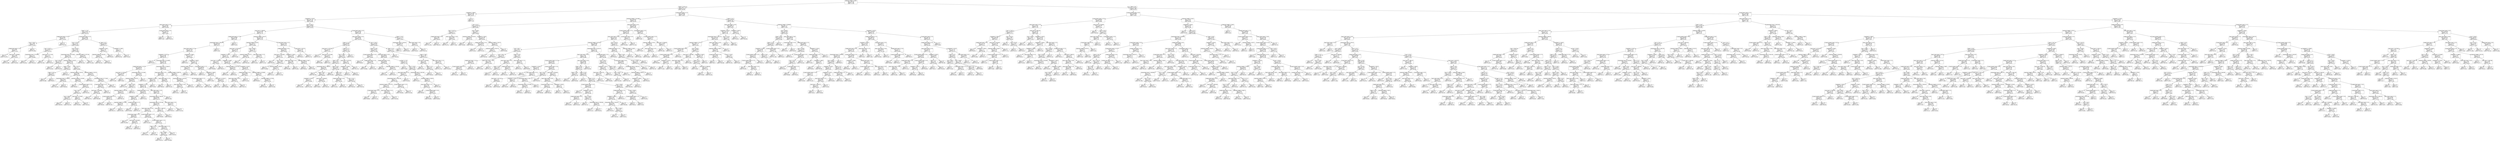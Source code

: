 digraph Tree {
node [shape=box] ;
0 [label="molecular_weight <= 360.1\nmse = 1241.28\nsamples = 782\nvalue = 73.765"] ;
1 [label="xlogp <= 1.65\nmse = 860.71\nsamples = 313\nvalue = 86.336"] ;
0 -> 1 [labeldistance=2.5, labelangle=45, headlabel="True"] ;
2 [label="complexity <= 696.0\nmse = 526.339\nsamples = 153\nvalue = 94.475"] ;
1 -> 2 ;
3 [label="complexity <= 232.0\nmse = 497.119\nsamples = 152\nvalue = 94.834"] ;
2 -> 3 ;
4 [label="atom_stereo_count <= 2.5\nmse = 221.943\nsamples = 36\nvalue = 103.464"] ;
3 -> 4 ;
5 [label="xlogp <= -1.25\nmse = 62.464\nsamples = 34\nvalue = 105.212"] ;
4 -> 5 ;
6 [label="rotable_bond_count <= 3.5\nmse = 22.362\nsamples = 5\nvalue = 114.553"] ;
5 -> 6 ;
7 [label="tpsa <= 102.5\nmse = 3.606\nsamples = 4\nvalue = 110.651"] ;
6 -> 7 ;
8 [label="rotable_bond_count <= 1.0\nmse = 0.897\nsamples = 3\nvalue = 111.64"] ;
7 -> 8 ;
9 [label="mse = 0.0\nsamples = 1\nvalue = 112.975"] ;
8 -> 9 ;
10 [label="exact_mass <= 160.082\nmse = 0.009\nsamples = 2\nvalue = 110.972"] ;
8 -> 10 ;
11 [label="mse = 0.0\nsamples = 1\nvalue = 111.069"] ;
10 -> 11 ;
12 [label="mse = 0.0\nsamples = 1\nvalue = 110.876"] ;
10 -> 12 ;
13 [label="mse = 0.0\nsamples = 1\nvalue = 107.685"] ;
7 -> 13 ;
14 [label="mse = -0.0\nsamples = 1\nvalue = 119.756"] ;
6 -> 14 ;
15 [label="h_bond_donor_count <= 2.5\nmse = 53.946\nsamples = 29\nvalue = 103.877"] ;
5 -> 15 ;
16 [label="tpsa <= 31.55\nmse = 33.474\nsamples = 24\nvalue = 104.862"] ;
15 -> 16 ;
17 [label="tpsa <= 25.25\nmse = 68.428\nsamples = 4\nvalue = 110.125"] ;
16 -> 17 ;
18 [label="monoisotopic_mass <= 197.623\nmse = 1.101\nsamples = 2\nvalue = 100.858"] ;
17 -> 18 ;
19 [label="mse = 0.0\nsamples = 1\nvalue = 102.342"] ;
18 -> 19 ;
20 [label="mse = -0.0\nsamples = 1\nvalue = 100.116"] ;
18 -> 20 ;
21 [label="exact_mass <= 171.104\nmse = 6.212\nsamples = 2\nvalue = 117.075"] ;
17 -> 21 ;
22 [label="mse = 0.0\nsamples = 1\nvalue = 112.758"] ;
21 -> 22 ;
23 [label="mse = 0.0\nsamples = 1\nvalue = 118.514"] ;
21 -> 23 ;
24 [label="tpsa <= 87.05\nmse = 20.629\nsamples = 20\nvalue = 103.866"] ;
16 -> 24 ;
25 [label="monoisotopic_mass <= 122.546\nmse = 16.418\nsamples = 18\nvalue = 102.776"] ;
24 -> 25 ;
26 [label="tpsa <= 65.25\nmse = 32.128\nsamples = 2\nvalue = 109.021"] ;
25 -> 26 ;
27 [label="mse = 0.0\nsamples = 1\nvalue = 113.029"] ;
26 -> 27 ;
28 [label="mse = 0.0\nsamples = 1\nvalue = 101.005"] ;
26 -> 28 ;
29 [label="molecular_weight <= 136.15\nmse = 10.109\nsamples = 16\nvalue = 102.107"] ;
25 -> 29 ;
30 [label="xlogp <= -0.65\nmse = 1.219\nsamples = 3\nvalue = 98.554"] ;
29 -> 30 ;
31 [label="xlogp <= -0.8\nmse = 0.003\nsamples = 2\nvalue = 98.002"] ;
30 -> 31 ;
32 [label="mse = 0.0\nsamples = 1\nvalue = 97.948"] ;
31 -> 32 ;
33 [label="mse = 0.0\nsamples = 1\nvalue = 98.057"] ;
31 -> 33 ;
34 [label="mse = -0.0\nsamples = 1\nvalue = 100.76"] ;
30 -> 34 ;
35 [label="tpsa <= 62.75\nmse = 8.7\nsamples = 13\nvalue = 102.88"] ;
29 -> 35 ;
36 [label="molecular_weight <= 145.35\nmse = 3.699\nsamples = 8\nvalue = 101.461"] ;
35 -> 36 ;
37 [label="monoisotopic_mass <= 140.582\nmse = 3.059\nsamples = 2\nvalue = 104.361"] ;
36 -> 37 ;
38 [label="mse = 0.0\nsamples = 1\nvalue = 103.124"] ;
37 -> 38 ;
39 [label="mse = -0.0\nsamples = 1\nvalue = 106.834"] ;
37 -> 39 ;
40 [label="molecular_weight <= 152.855\nmse = 0.954\nsamples = 6\nvalue = 100.67"] ;
36 -> 40 ;
41 [label="mse = 0.0\nsamples = 1\nvalue = 98.018"] ;
40 -> 41 ;
42 [label="h_bond_acceptor_count <= 3.5\nmse = 0.276\nsamples = 5\nvalue = 100.935"] ;
40 -> 42 ;
43 [label="tpsa <= 46.2\nmse = 0.1\nsamples = 4\nvalue = 100.714"] ;
42 -> 43 ;
44 [label="tpsa <= 36.85\nmse = 0.002\nsamples = 2\nvalue = 101.027"] ;
43 -> 44 ;
45 [label="mse = 0.0\nsamples = 1\nvalue = 100.978"] ;
44 -> 45 ;
46 [label="mse = 0.0\nsamples = 1\nvalue = 101.076"] ;
44 -> 46 ;
47 [label="exact_mass <= 178.081\nmse = 0.0\nsamples = 2\nvalue = 100.4"] ;
43 -> 47 ;
48 [label="mse = 0.0\nsamples = 1\nvalue = 100.365"] ;
47 -> 48 ;
49 [label="mse = 0.0\nsamples = 1\nvalue = 100.412"] ;
47 -> 49 ;
50 [label="mse = 0.0\nsamples = 1\nvalue = 101.821"] ;
42 -> 50 ;
51 [label="molecular_weight <= 153.15\nmse = 8.476\nsamples = 5\nvalue = 105.087"] ;
35 -> 51 ;
52 [label="mse = 0.0\nsamples = 1\nvalue = 99.872"] ;
51 -> 52 ;
53 [label="monoisotopic_mass <= 175.062\nmse = 0.907\nsamples = 4\nvalue = 106.577"] ;
51 -> 53 ;
54 [label="h_bond_donor_count <= 1.5\nmse = 0.243\nsamples = 3\nvalue = 106.918"] ;
53 -> 54 ;
55 [label="exact_mass <= 158.998\nmse = 0.036\nsamples = 2\nvalue = 106.588"] ;
54 -> 55 ;
56 [label="mse = 0.0\nsamples = 1\nvalue = 106.776"] ;
55 -> 56 ;
57 [label="mse = -0.0\nsamples = 1\nvalue = 106.399"] ;
55 -> 57 ;
58 [label="mse = 0.0\nsamples = 1\nvalue = 107.58"] ;
54 -> 58 ;
59 [label="mse = -0.0\nsamples = 1\nvalue = 104.529"] ;
53 -> 59 ;
60 [label="molecular_weight <= 237.105\nmse = 4.539\nsamples = 2\nvalue = 109.498"] ;
24 -> 60 ;
61 [label="mse = 0.0\nsamples = 1\nvalue = 107.367"] ;
60 -> 61 ;
62 [label="mse = -0.0\nsamples = 1\nvalue = 111.628"] ;
60 -> 62 ;
63 [label="xlogp <= 0.2\nmse = 150.499\nsamples = 5\nvalue = 95.213"] ;
15 -> 63 ;
64 [label="complexity <= 94.4\nmse = 17.447\nsamples = 3\nvalue = 104.575"] ;
63 -> 64 ;
65 [label="molecular_weight <= 225.225\nmse = 6.061\nsamples = 2\nvalue = 107.164"] ;
64 -> 65 ;
66 [label="mse = 0.0\nsamples = 1\nvalue = 104.702"] ;
65 -> 66 ;
67 [label="mse = 0.0\nsamples = 1\nvalue = 109.626"] ;
65 -> 67 ;
68 [label="mse = 0.0\nsamples = 1\nvalue = 99.397"] ;
64 -> 68 ;
69 [label="complexity <= 180.0\nmse = 21.4\nsamples = 2\nvalue = 81.17"] ;
63 -> 69 ;
70 [label="mse = 0.0\nsamples = 1\nvalue = 85.796"] ;
69 -> 70 ;
71 [label="mse = -0.0\nsamples = 1\nvalue = 76.544"] ;
69 -> 71 ;
72 [label="h_bond_donor_count <= 3.5\nmse = 2077.675\nsamples = 2\nvalue = 70.842"] ;
4 -> 72 ;
73 [label="mse = 0.0\nsamples = 1\nvalue = 6.38"] ;
72 -> 73 ;
74 [label="mse = 0.0\nsamples = 1\nvalue = 103.073"] ;
72 -> 74 ;
75 [label="tpsa <= 103.5\nmse = 554.084\nsamples = 116\nvalue = 92.052"] ;
3 -> 75 ;
76 [label="exact_mass <= 306.08\nmse = 647.902\nsamples = 70\nvalue = 87.723"] ;
75 -> 76 ;
77 [label="rotable_bond_count <= 7.5\nmse = 729.589\nsamples = 45\nvalue = 83.61"] ;
76 -> 77 ;
78 [label="monoisotopic_mass <= 304.579\nmse = 653.594\nsamples = 44\nvalue = 85.16"] ;
77 -> 78 ;
79 [label="atom_stereo_count <= 2.5\nmse = 572.766\nsamples = 43\nvalue = 86.238"] ;
78 -> 79 ;
80 [label="complexity <= 237.5\nmse = 370.997\nsamples = 36\nvalue = 89.714"] ;
79 -> 80 ;
81 [label="mse = 0.0\nsamples = 1\nvalue = 45.297"] ;
80 -> 81 ;
82 [label="monoisotopic_mass <= 214.085\nmse = 318.156\nsamples = 35\nvalue = 91.124"] ;
80 -> 82 ;
83 [label="rotable_bond_count <= 0.5\nmse = 928.106\nsamples = 8\nvalue = 82.422"] ;
82 -> 83 ;
84 [label="exact_mass <= 179.046\nmse = 1169.366\nsamples = 2\nvalue = 39.04"] ;
83 -> 84 ;
85 [label="mse = 0.0\nsamples = 1\nvalue = 73.236"] ;
84 -> 85 ;
86 [label="mse = 0.0\nsamples = 1\nvalue = 4.844"] ;
84 -> 86 ;
87 [label="monoisotopic_mass <= 213.083\nmse = 479.85\nsamples = 6\nvalue = 90.309"] ;
83 -> 87 ;
88 [label="molecular_weight <= 165.15\nmse = 45.807\nsamples = 5\nvalue = 96.929"] ;
87 -> 88 ;
89 [label="mse = 0.0\nsamples = 1\nvalue = 112.746"] ;
88 -> 89 ;
90 [label="xlogp <= 0.65\nmse = 20.01\nsamples = 4\nvalue = 95.172"] ;
88 -> 90 ;
91 [label="molecular_weight <= 212.205\nmse = 14.431\nsamples = 3\nvalue = 92.892"] ;
90 -> 91 ;
92 [label="h_bond_acceptor_count <= 3.5\nmse = 6.113\nsamples = 2\nvalue = 91.526"] ;
91 -> 92 ;
93 [label="mse = 0.0\nsamples = 1\nvalue = 86.581"] ;
92 -> 93 ;
94 [label="mse = 0.0\nsamples = 1\nvalue = 92.762"] ;
92 -> 94 ;
95 [label="mse = -0.0\nsamples = 1\nvalue = 99.725"] ;
91 -> 95 ;
96 [label="mse = -0.0\nsamples = 1\nvalue = 99.73"] ;
90 -> 96 ;
97 [label="mse = 0.0\nsamples = 1\nvalue = 24.112"] ;
87 -> 97 ;
98 [label="monoisotopic_mass <= 280.627\nmse = 134.76\nsamples = 27\nvalue = 93.387"] ;
82 -> 98 ;
99 [label="bond_stereo_count <= 0.5\nmse = 64.058\nsamples = 22\nvalue = 95.401"] ;
98 -> 99 ;
100 [label="complexity <= 443.0\nmse = 63.24\nsamples = 20\nvalue = 97.215"] ;
99 -> 100 ;
101 [label="complexity <= 271.0\nmse = 54.374\nsamples = 19\nvalue = 97.769"] ;
100 -> 101 ;
102 [label="rotable_bond_count <= 3.5\nmse = 42.451\nsamples = 5\nvalue = 93.518"] ;
101 -> 102 ;
103 [label="complexity <= 250.0\nmse = 5.697\nsamples = 4\nvalue = 96.134"] ;
102 -> 103 ;
104 [label="molecular_weight <= 227.98\nmse = 0.544\nsamples = 2\nvalue = 98.57"] ;
103 -> 104 ;
105 [label="mse = 0.0\nsamples = 1\nvalue = 99.172"] ;
104 -> 105 ;
106 [label="mse = 0.0\nsamples = 1\nvalue = 97.667"] ;
104 -> 106 ;
107 [label="covalent_unit_count <= 1.5\nmse = 0.925\nsamples = 2\nvalue = 94.104"] ;
103 -> 107 ;
108 [label="mse = 0.0\nsamples = 1\nvalue = 95.066"] ;
107 -> 108 ;
109 [label="mse = -0.0\nsamples = 1\nvalue = 93.142"] ;
107 -> 109 ;
110 [label="mse = -0.0\nsamples = 1\nvalue = 79.132"] ;
102 -> 110 ;
111 [label="heavy_atom_count <= 19.5\nmse = 43.645\nsamples = 14\nvalue = 100.4"] ;
101 -> 111 ;
112 [label="monoisotopic_mass <= 266.634\nmse = 28.904\nsamples = 13\nvalue = 101.757"] ;
111 -> 112 ;
113 [label="monoisotopic_mass <= 257.046\nmse = 18.166\nsamples = 11\nvalue = 100.717"] ;
112 -> 113 ;
114 [label="heavy_atom_count <= 16.5\nmse = 13.472\nsamples = 9\nvalue = 102.246"] ;
113 -> 114 ;
115 [label="h_bond_donor_count <= 1.5\nmse = 0.959\nsamples = 3\nvalue = 99.887"] ;
114 -> 115 ;
116 [label="mse = 0.0\nsamples = 1\nvalue = 101.409"] ;
115 -> 116 ;
117 [label="exact_mass <= 222.082\nmse = 0.046\nsamples = 2\nvalue = 99.279"] ;
115 -> 117 ;
118 [label="mse = 0.0\nsamples = 1\nvalue = 99.104"] ;
117 -> 118 ;
119 [label="mse = 0.0\nsamples = 1\nvalue = 99.541"] ;
117 -> 119 ;
120 [label="h_bond_acceptor_count <= 2.5\nmse = 14.01\nsamples = 6\nvalue = 104.998"] ;
114 -> 120 ;
121 [label="mse = 0.0\nsamples = 1\nvalue = 112.523"] ;
120 -> 121 ;
122 [label="h_bond_acceptor_count <= 3.5\nmse = 3.22\nsamples = 5\nvalue = 103.493"] ;
120 -> 122 ;
123 [label="xlogp <= 0.75\nmse = 0.14\nsamples = 2\nvalue = 101.325"] ;
122 -> 123 ;
124 [label="mse = 0.0\nsamples = 1\nvalue = 100.951"] ;
123 -> 124 ;
125 [label="mse = 0.0\nsamples = 1\nvalue = 101.699"] ;
123 -> 125 ;
126 [label="atom_stereo_count <= 1.5\nmse = 0.054\nsamples = 3\nvalue = 104.938"] ;
122 -> 126 ;
127 [label="tpsa <= 88.85\nmse = 0.003\nsamples = 2\nvalue = 105.098"] ;
126 -> 127 ;
128 [label="mse = 0.0\nsamples = 1\nvalue = 105.151"] ;
127 -> 128 ;
129 [label="mse = 0.0\nsamples = 1\nvalue = 105.046"] ;
127 -> 129 ;
130 [label="mse = -0.0\nsamples = 1\nvalue = 104.616"] ;
126 -> 130 ;
131 [label="exact_mass <= 260.122\nmse = 1.135\nsamples = 2\nvalue = 95.748"] ;
113 -> 131 ;
132 [label="mse = 0.0\nsamples = 1\nvalue = 94.683"] ;
131 -> 132 ;
133 [label="mse = -0.0\nsamples = 1\nvalue = 96.814"] ;
131 -> 133 ;
134 [label="atom_stereo_count <= 0.5\nmse = 32.787\nsamples = 2\nvalue = 110.6"] ;
112 -> 134 ;
135 [label="mse = 0.0\nsamples = 1\nvalue = 104.874"] ;
134 -> 135 ;
136 [label="mse = -0.0\nsamples = 1\nvalue = 116.326"] ;
134 -> 136 ;
137 [label="mse = 0.0\nsamples = 1\nvalue = 87.509"] ;
111 -> 137 ;
138 [label="mse = 0.0\nsamples = 1\nvalue = 78.393"] ;
100 -> 138 ;
139 [label="heavy_atom_count <= 17.0\nmse = 4.665\nsamples = 2\nvalue = 88.346"] ;
99 -> 139 ;
140 [label="mse = -0.0\nsamples = 1\nvalue = 86.819"] ;
139 -> 140 ;
141 [label="mse = -0.0\nsamples = 1\nvalue = 91.401"] ;
139 -> 141 ;
142 [label="molecular_weight <= 286.745\nmse = 405.17\nsamples = 5\nvalue = 78.611"] ;
98 -> 142 ;
143 [label="monoisotopic_mass <= 282.632\nmse = 198.263\nsamples = 3\nvalue = 66.928"] ;
142 -> 143 ;
144 [label="heavy_atom_count <= 19.5\nmse = 1.597\nsamples = 2\nvalue = 75.033"] ;
143 -> 144 ;
145 [label="mse = 0.0\nsamples = 1\nvalue = 75.927"] ;
144 -> 145 ;
146 [label="mse = 0.0\nsamples = 1\nvalue = 73.246"] ;
144 -> 146 ;
147 [label="mse = -0.0\nsamples = 1\nvalue = 42.614"] ;
143 -> 147 ;
148 [label="h_bond_donor_count <= 1.5\nmse = 0.028\nsamples = 2\nvalue = 101.977"] ;
142 -> 148 ;
149 [label="mse = 0.0\nsamples = 1\nvalue = 102.146"] ;
148 -> 149 ;
150 [label="mse = 0.0\nsamples = 1\nvalue = 101.809"] ;
148 -> 150 ;
151 [label="complexity <= 346.0\nmse = 1271.674\nsamples = 7\nvalue = 65.696"] ;
79 -> 151 ;
152 [label="mse = 0.0\nsamples = 1\nvalue = 6.792"] ;
151 -> 152 ;
153 [label="complexity <= 383.5\nmse = 1017.175\nsamples = 6\nvalue = 71.586"] ;
151 -> 153 ;
154 [label="molecular_weight <= 244.21\nmse = 74.99\nsamples = 2\nvalue = 103.217"] ;
153 -> 154 ;
155 [label="mse = 0.0\nsamples = 1\nvalue = 90.97"] ;
154 -> 155 ;
156 [label="mse = 0.0\nsamples = 1\nvalue = 109.34"] ;
154 -> 156 ;
157 [label="h_bond_donor_count <= 1.5\nmse = 808.438\nsamples = 4\nvalue = 58.031"] ;
153 -> 157 ;
158 [label="mse = 0.0\nsamples = 1\nvalue = 97.39"] ;
157 -> 158 ;
159 [label="complexity <= 390.0\nmse = 264.287\nsamples = 3\nvalue = 42.287"] ;
157 -> 159 ;
160 [label="mse = 0.0\nsamples = 1\nvalue = 11.093"] ;
159 -> 160 ;
161 [label="exact_mass <= 278.557\nmse = 26.276\nsamples = 2\nvalue = 50.086"] ;
159 -> 161 ;
162 [label="mse = 0.0\nsamples = 1\nvalue = 47.126"] ;
161 -> 162 ;
163 [label="mse = 0.0\nsamples = 1\nvalue = 58.964"] ;
161 -> 163 ;
164 [label="mse = 0.0\nsamples = 1\nvalue = 3.256"] ;
78 -> 164 ;
165 [label="mse = 0.0\nsamples = 1\nvalue = 23.92"] ;
77 -> 165 ;
166 [label="molecular_weight <= 331.57\nmse = 327.443\nsamples = 25\nvalue = 97.28"] ;
76 -> 166 ;
167 [label="molecular_weight <= 323.6\nmse = 120.747\nsamples = 15\nvalue = 103.689"] ;
166 -> 167 ;
168 [label="exact_mass <= 321.629\nmse = 109.266\nsamples = 11\nvalue = 99.717"] ;
167 -> 168 ;
169 [label="complexity <= 322.0\nmse = 81.137\nsamples = 10\nvalue = 101.409"] ;
168 -> 169 ;
170 [label="exact_mass <= 316.075\nmse = 0.019\nsamples = 2\nvalue = 106.652"] ;
169 -> 170 ;
171 [label="mse = 0.0\nsamples = 1\nvalue = 106.893"] ;
170 -> 171 ;
172 [label="mse = -0.0\nsamples = 1\nvalue = 106.572"] ;
170 -> 172 ;
173 [label="complexity <= 348.5\nmse = 101.078\nsamples = 8\nvalue = 98.788"] ;
169 -> 173 ;
174 [label="molecular_weight <= 314.795\nmse = 25.624\nsamples = 2\nvalue = 86.98"] ;
173 -> 174 ;
175 [label="mse = 0.0\nsamples = 1\nvalue = 81.918"] ;
174 -> 175 ;
176 [label="mse = 0.0\nsamples = 1\nvalue = 92.042"] ;
174 -> 176 ;
177 [label="complexity <= 479.5\nmse = 64.266\nsamples = 6\nvalue = 102.723"] ;
173 -> 177 ;
178 [label="rotable_bond_count <= 4.5\nmse = 14.868\nsamples = 3\nvalue = 108.477"] ;
177 -> 178 ;
179 [label="heavy_atom_count <= 22.5\nmse = 5.555\nsamples = 2\nvalue = 106.114"] ;
178 -> 179 ;
180 [label="mse = 0.0\nsamples = 1\nvalue = 108.471"] ;
179 -> 180 ;
181 [label="mse = 0.0\nsamples = 1\nvalue = 103.757"] ;
179 -> 181 ;
182 [label="mse = -0.0\nsamples = 1\nvalue = 113.202"] ;
178 -> 182 ;
183 [label="molecular_weight <= 313.885\nmse = 47.462\nsamples = 3\nvalue = 96.97"] ;
177 -> 183 ;
184 [label="mse = 0.0\nsamples = 1\nvalue = 88.346"] ;
183 -> 184 ;
185 [label="molecular_weight <= 317.86\nmse = 15.413\nsamples = 2\nvalue = 101.282"] ;
183 -> 185 ;
186 [label="mse = 0.0\nsamples = 1\nvalue = 105.208"] ;
185 -> 186 ;
187 [label="mse = -0.0\nsamples = 1\nvalue = 97.356"] ;
185 -> 187 ;
188 [label="mse = 0.0\nsamples = 1\nvalue = 79.408"] ;
168 -> 188 ;
189 [label="tpsa <= 46.05\nmse = 37.336\nsamples = 4\nvalue = 112.297"] ;
167 -> 189 ;
190 [label="molecular_weight <= 327.1\nmse = 1.869\nsamples = 2\nvalue = 103.786"] ;
189 -> 190 ;
191 [label="mse = 0.0\nsamples = 1\nvalue = 105.153"] ;
190 -> 191 ;
192 [label="mse = -0.0\nsamples = 1\nvalue = 102.419"] ;
190 -> 192 ;
193 [label="atom_stereo_count <= 1.0\nmse = 0.743\nsamples = 2\nvalue = 116.552"] ;
189 -> 193 ;
194 [label="mse = 0.0\nsamples = 1\nvalue = 115.06"] ;
193 -> 194 ;
195 [label="mse = 0.0\nsamples = 1\nvalue = 117.05"] ;
193 -> 195 ;
196 [label="h_bond_donor_count <= 2.5\nmse = 471.326\nsamples = 10\nvalue = 89.162"] ;
166 -> 196 ;
197 [label="rotable_bond_count <= 5.0\nmse = 142.84\nsamples = 8\nvalue = 98.456"] ;
196 -> 197 ;
198 [label="exact_mass <= 342.658\nmse = 16.141\nsamples = 4\nvalue = 111.291"] ;
197 -> 198 ;
199 [label="mse = 0.0\nsamples = 1\nvalue = 104.391"] ;
198 -> 199 ;
200 [label="tpsa <= 56.05\nmse = 5.299\nsamples = 3\nvalue = 113.016"] ;
198 -> 200 ;
201 [label="mse = 0.0\nsamples = 1\nvalue = 116.866"] ;
200 -> 201 ;
202 [label="molecular_weight <= 353.47\nmse = 0.476\nsamples = 2\nvalue = 111.732"] ;
200 -> 202 ;
203 [label="mse = 0.0\nsamples = 1\nvalue = 112.22"] ;
202 -> 203 ;
204 [label="mse = -0.0\nsamples = 1\nvalue = 110.756"] ;
202 -> 204 ;
205 [label="complexity <= 336.5\nmse = 31.646\nsamples = 4\nvalue = 89.289"] ;
197 -> 205 ;
206 [label="atom_stereo_count <= 2.0\nmse = 1.681\nsamples = 2\nvalue = 92.351"] ;
205 -> 206 ;
207 [label="mse = 0.0\nsamples = 1\nvalue = 94.596"] ;
206 -> 207 ;
208 [label="mse = 0.0\nsamples = 1\nvalue = 91.602"] ;
206 -> 208 ;
209 [label="molecular_weight <= 338.7\nmse = 42.443\nsamples = 2\nvalue = 85.207"] ;
205 -> 209 ;
210 [label="mse = 0.0\nsamples = 1\nvalue = 89.814"] ;
209 -> 210 ;
211 [label="mse = -0.0\nsamples = 1\nvalue = 75.994"] ;
209 -> 211 ;
212 [label="exact_mass <= 337.15\nmse = 57.645\nsamples = 2\nvalue = 51.986"] ;
196 -> 212 ;
213 [label="mse = 0.0\nsamples = 1\nvalue = 46.617"] ;
212 -> 213 ;
214 [label="mse = 0.0\nsamples = 1\nvalue = 62.723"] ;
212 -> 214 ;
215 [label="h_bond_donor_count <= 6.5\nmse = 323.543\nsamples = 46\nvalue = 99.04"] ;
75 -> 215 ;
216 [label="atom_stereo_count <= 0.5\nmse = 190.361\nsamples = 42\nvalue = 100.709"] ;
215 -> 216 ;
217 [label="xlogp <= -1.4\nmse = 309.985\nsamples = 17\nvalue = 94.798"] ;
216 -> 217 ;
218 [label="exact_mass <= 237.051\nmse = 195.534\nsamples = 3\nvalue = 73.141"] ;
217 -> 218 ;
219 [label="mse = 0.0\nsamples = 1\nvalue = 57.072"] ;
218 -> 219 ;
220 [label="exact_mass <= 273.509\nmse = 38.973\nsamples = 2\nvalue = 83.854"] ;
218 -> 220 ;
221 [label="mse = 0.0\nsamples = 1\nvalue = 92.683"] ;
220 -> 221 ;
222 [label="mse = 0.0\nsamples = 1\nvalue = 79.44"] ;
220 -> 222 ;
223 [label="xlogp <= 1.3\nmse = 165.125\nsamples = 14\nvalue = 101.168"] ;
217 -> 223 ;
224 [label="tpsa <= 140.0\nmse = 34.09\nsamples = 13\nvalue = 104.052"] ;
223 -> 224 ;
225 [label="xlogp <= 0.4\nmse = 23.259\nsamples = 10\nvalue = 106.272"] ;
224 -> 225 ;
226 [label="monoisotopic_mass <= 196.047\nmse = 8.546\nsamples = 5\nvalue = 108.275"] ;
225 -> 226 ;
227 [label="mse = 0.0\nsamples = 1\nvalue = 102.349"] ;
226 -> 227 ;
228 [label="xlogp <= 0.25\nmse = 1.826\nsamples = 4\nvalue = 109.461"] ;
226 -> 228 ;
229 [label="complexity <= 332.5\nmse = 0.377\nsamples = 2\nvalue = 110.968"] ;
228 -> 229 ;
230 [label="mse = 0.0\nsamples = 1\nvalue = 110.354"] ;
229 -> 230 ;
231 [label="mse = 0.0\nsamples = 1\nvalue = 111.582"] ;
229 -> 231 ;
232 [label="exact_mass <= 268.485\nmse = 0.267\nsamples = 2\nvalue = 108.456"] ;
228 -> 232 ;
233 [label="mse = 0.0\nsamples = 1\nvalue = 108.09"] ;
232 -> 233 ;
234 [label="mse = 0.0\nsamples = 1\nvalue = 109.187"] ;
232 -> 234 ;
235 [label="xlogp <= 0.55\nmse = 29.942\nsamples = 5\nvalue = 104.268"] ;
225 -> 235 ;
236 [label="mse = 0.0\nsamples = 1\nvalue = 93.506"] ;
235 -> 236 ;
237 [label="xlogp <= 0.8\nmse = 8.133\nsamples = 4\nvalue = 106.421"] ;
235 -> 237 ;
238 [label="rotable_bond_count <= 6.0\nmse = 2.869\nsamples = 2\nvalue = 104.355"] ;
237 -> 238 ;
239 [label="mse = 0.0\nsamples = 1\nvalue = 101.96"] ;
238 -> 239 ;
240 [label="mse = 0.0\nsamples = 1\nvalue = 105.553"] ;
238 -> 240 ;
241 [label="tpsa <= 121.5\nmse = 0.034\nsamples = 2\nvalue = 109.518"] ;
237 -> 241 ;
242 [label="mse = 0.0\nsamples = 1\nvalue = 109.333"] ;
241 -> 242 ;
243 [label="mse = 0.0\nsamples = 1\nvalue = 109.704"] ;
241 -> 243 ;
244 [label="exact_mass <= 327.541\nmse = 7.441\nsamples = 3\nvalue = 97.392"] ;
224 -> 244 ;
245 [label="complexity <= 430.0\nmse = 1.598\nsamples = 2\nvalue = 95.949"] ;
244 -> 245 ;
246 [label="mse = 0.0\nsamples = 1\nvalue = 94.161"] ;
245 -> 246 ;
247 [label="mse = 0.0\nsamples = 1\nvalue = 96.843"] ;
245 -> 247 ;
248 [label="mse = 0.0\nsamples = 1\nvalue = 101.719"] ;
244 -> 248 ;
249 [label="mse = 0.0\nsamples = 1\nvalue = 55.031"] ;
223 -> 249 ;
250 [label="tpsa <= 143.5\nmse = 104.348\nsamples = 25\nvalue = 103.664"] ;
216 -> 250 ;
251 [label="xlogp <= -1.95\nmse = 108.037\nsamples = 19\nvalue = 101.509"] ;
250 -> 251 ;
252 [label="h_bond_acceptor_count <= 5.5\nmse = 79.837\nsamples = 3\nvalue = 108.66"] ;
251 -> 252 ;
253 [label="mse = -0.0\nsamples = 1\nvalue = 98.928"] ;
252 -> 253 ;
254 [label="rotable_bond_count <= 3.0\nmse = 15.406\nsamples = 2\nvalue = 115.959"] ;
252 -> 254 ;
255 [label="mse = 0.0\nsamples = 1\nvalue = 119.884"] ;
254 -> 255 ;
256 [label="mse = 0.0\nsamples = 1\nvalue = 112.034"] ;
254 -> 256 ;
257 [label="heavy_atom_count <= 15.5\nmse = 98.653\nsamples = 16\nvalue = 99.655"] ;
251 -> 257 ;
258 [label="rotable_bond_count <= 4.0\nmse = 84.448\nsamples = 3\nvalue = 108.061"] ;
257 -> 258 ;
259 [label="mse = 0.0\nsamples = 1\nvalue = 97.049"] ;
258 -> 259 ;
260 [label="molecular_weight <= 234.265\nmse = 6.018\nsamples = 2\nvalue = 115.402"] ;
258 -> 260 ;
261 [label="mse = 0.0\nsamples = 1\nvalue = 113.667"] ;
260 -> 261 ;
262 [label="mse = 0.0\nsamples = 1\nvalue = 118.871"] ;
260 -> 262 ;
263 [label="xlogp <= -1.25\nmse = 82.176\nsamples = 13\nvalue = 97.745"] ;
257 -> 263 ;
264 [label="mse = 0.0\nsamples = 1\nvalue = 73.864"] ;
263 -> 264 ;
265 [label="tpsa <= 120.5\nmse = 57.639\nsamples = 12\nvalue = 98.882"] ;
263 -> 265 ;
266 [label="atom_stereo_count <= 5.5\nmse = 27.271\nsamples = 7\nvalue = 103.365"] ;
265 -> 266 ;
267 [label="monoisotopic_mass <= 305.126\nmse = 7.17\nsamples = 6\nvalue = 101.993"] ;
266 -> 267 ;
268 [label="molecular_weight <= 273.775\nmse = 2.766\nsamples = 4\nvalue = 100.642"] ;
267 -> 268 ;
269 [label="h_bond_donor_count <= 2.5\nmse = 1.274\nsamples = 2\nvalue = 99.196"] ;
268 -> 269 ;
270 [label="mse = 0.0\nsamples = 1\nvalue = 99.848"] ;
269 -> 270 ;
271 [label="mse = 0.0\nsamples = 1\nvalue = 97.241"] ;
269 -> 271 ;
272 [label="heavy_atom_count <= 21.5\nmse = 0.076\nsamples = 2\nvalue = 102.088"] ;
268 -> 272 ;
273 [label="mse = 0.0\nsamples = 1\nvalue = 101.812"] ;
272 -> 273 ;
274 [label="mse = 0.0\nsamples = 1\nvalue = 102.364"] ;
272 -> 274 ;
275 [label="h_bond_acceptor_count <= 5.5\nmse = 1.071\nsamples = 2\nvalue = 105.596"] ;
267 -> 275 ;
276 [label="mse = 0.0\nsamples = 1\nvalue = 104.864"] ;
275 -> 276 ;
277 [label="mse = -0.0\nsamples = 1\nvalue = 107.059"] ;
275 -> 277 ;
278 [label="mse = 0.0\nsamples = 1\nvalue = 118.454"] ;
266 -> 278 ;
279 [label="monoisotopic_mass <= 302.558\nmse = 35.611\nsamples = 5\nvalue = 92.905"] ;
265 -> 279 ;
280 [label="mse = 0.0\nsamples = 1\nvalue = 78.225"] ;
279 -> 280 ;
281 [label="molecular_weight <= 359.29\nmse = 9.757\nsamples = 4\nvalue = 94.74"] ;
279 -> 281 ;
282 [label="atom_stereo_count <= 1.5\nmse = 2.195\nsamples = 3\nvalue = 95.798"] ;
281 -> 282 ;
283 [label="mse = 0.0\nsamples = 1\nvalue = 96.953"] ;
282 -> 283 ;
284 [label="h_bond_acceptor_count <= 6.5\nmse = 0.973\nsamples = 2\nvalue = 94.258"] ;
282 -> 284 ;
285 [label="mse = 0.0\nsamples = 1\nvalue = 92.863"] ;
284 -> 285 ;
286 [label="mse = 0.0\nsamples = 1\nvalue = 94.956"] ;
284 -> 286 ;
287 [label="mse = -0.0\nsamples = 1\nvalue = 87.334"] ;
281 -> 287 ;
288 [label="xlogp <= -2.9\nmse = 22.323\nsamples = 6\nvalue = 110.992"] ;
250 -> 288 ;
289 [label="mse = 0.0\nsamples = 1\nvalue = 100.544"] ;
288 -> 289 ;
290 [label="xlogp <= -0.85\nmse = 11.328\nsamples = 5\nvalue = 112.152"] ;
288 -> 290 ;
291 [label="exact_mass <= 245.604\nmse = 0.281\nsamples = 3\nvalue = 109.89"] ;
290 -> 291 ;
292 [label="mse = 0.0\nsamples = 1\nvalue = 110.531"] ;
291 -> 292 ;
293 [label="xlogp <= -1.6\nmse = 0.013\nsamples = 2\nvalue = 109.463"] ;
291 -> 293 ;
294 [label="mse = 0.0\nsamples = 1\nvalue = 109.624"] ;
293 -> 294 ;
295 [label="mse = 0.0\nsamples = 1\nvalue = 109.383"] ;
293 -> 295 ;
296 [label="atom_stereo_count <= 2.5\nmse = 10.745\nsamples = 2\nvalue = 114.98"] ;
290 -> 296 ;
297 [label="mse = 0.0\nsamples = 1\nvalue = 111.702"] ;
296 -> 297 ;
298 [label="mse = 0.0\nsamples = 1\nvalue = 118.258"] ;
296 -> 298 ;
299 [label="xlogp <= -3.35\nmse = 1717.151\nsamples = 4\nvalue = 71.509"] ;
215 -> 299 ;
300 [label="monoisotopic_mass <= 325.611\nmse = 2061.387\nsamples = 2\nvalue = 45.402"] ;
299 -> 300 ;
301 [label="mse = 0.0\nsamples = 1\nvalue = 0.0"] ;
300 -> 301 ;
302 [label="mse = 0.0\nsamples = 1\nvalue = 90.805"] ;
300 -> 302 ;
303 [label="atom_stereo_count <= 3.0\nmse = 9.791\nsamples = 2\nvalue = 97.616"] ;
299 -> 303 ;
304 [label="mse = 0.0\nsamples = 1\nvalue = 94.487"] ;
303 -> 304 ;
305 [label="mse = -0.0\nsamples = 1\nvalue = 100.745"] ;
303 -> 305 ;
306 [label="mse = 0.0\nsamples = 1\nvalue = 7.49"] ;
2 -> 306 ;
307 [label="h_bond_donor_count <= 1.5\nmse = 1050.89\nsamples = 160\nvalue = 78.873"] ;
1 -> 307 ;
308 [label="molecular_weight <= 242.485\nmse = 578.441\nsamples = 79\nvalue = 90.345"] ;
307 -> 308 ;
309 [label="tpsa <= 31.3\nmse = 1259.404\nsamples = 11\nvalue = 64.861"] ;
308 -> 309 ;
310 [label="tpsa <= 24.75\nmse = 222.12\nsamples = 4\nvalue = 96.167"] ;
309 -> 310 ;
311 [label="rotable_bond_count <= 2.5\nmse = 1.638\nsamples = 2\nvalue = 109.015"] ;
310 -> 311 ;
312 [label="mse = 0.0\nsamples = 1\nvalue = 111.232"] ;
311 -> 312 ;
313 [label="mse = -0.0\nsamples = 1\nvalue = 108.276"] ;
311 -> 313 ;
314 [label="heavy_atom_count <= 14.0\nmse = 2.506\nsamples = 2\nvalue = 79.035"] ;
310 -> 314 ;
315 [label="mse = 0.0\nsamples = 1\nvalue = 81.274"] ;
314 -> 315 ;
316 [label="mse = 0.0\nsamples = 1\nvalue = 77.916"] ;
314 -> 316 ;
317 [label="tpsa <= 44.95\nmse = 959.3\nsamples = 7\nvalue = 46.599"] ;
309 -> 317 ;
318 [label="molecular_weight <= 228.155\nmse = 36.89\nsamples = 2\nvalue = 23.703"] ;
317 -> 318 ;
319 [label="mse = 0.0\nsamples = 1\nvalue = 16.264"] ;
318 -> 319 ;
320 [label="mse = 0.0\nsamples = 1\nvalue = 28.662"] ;
318 -> 320 ;
321 [label="complexity <= 228.5\nmse = 976.238\nsamples = 5\nvalue = 62.954"] ;
317 -> 321 ;
322 [label="rotable_bond_count <= 3.5\nmse = 102.553\nsamples = 2\nvalue = 36.794"] ;
321 -> 322 ;
323 [label="mse = 0.0\nsamples = 1\nvalue = 42.641"] ;
322 -> 323 ;
324 [label="mse = 0.0\nsamples = 1\nvalue = 19.254"] ;
322 -> 324 ;
325 [label="molecular_weight <= 233.73\nmse = 12.185\nsamples = 3\nvalue = 97.833"] ;
321 -> 325 ;
326 [label="molecular_weight <= 204.715\nmse = 0.0\nsamples = 2\nvalue = 100.301"] ;
325 -> 326 ;
327 [label="mse = 0.0\nsamples = 1\nvalue = 100.295"] ;
326 -> 327 ;
328 [label="mse = 0.0\nsamples = 1\nvalue = 100.307"] ;
326 -> 328 ;
329 [label="mse = -0.0\nsamples = 1\nvalue = 92.896"] ;
325 -> 329 ;
330 [label="bond_stereo_count <= 0.5\nmse = 336.378\nsamples = 68\nvalue = 94.631"] ;
308 -> 330 ;
331 [label="h_bond_acceptor_count <= 7.5\nmse = 161.474\nsamples = 62\nvalue = 98.337"] ;
330 -> 331 ;
332 [label="heavy_atom_count <= 25.5\nmse = 157.207\nsamples = 60\nvalue = 97.55"] ;
331 -> 332 ;
333 [label="molecular_weight <= 267.28\nmse = 106.808\nsamples = 54\nvalue = 98.82"] ;
332 -> 333 ;
334 [label="tpsa <= 40.1\nmse = 26.901\nsamples = 11\nvalue = 105.001"] ;
333 -> 334 ;
335 [label="tpsa <= 36.4\nmse = 16.146\nsamples = 5\nvalue = 108.675"] ;
334 -> 335 ;
336 [label="rotable_bond_count <= 4.0\nmse = 0.268\nsamples = 3\nvalue = 105.453"] ;
335 -> 336 ;
337 [label="h_bond_acceptor_count <= 2.5\nmse = 0.146\nsamples = 2\nvalue = 105.895"] ;
336 -> 337 ;
338 [label="mse = 0.0\nsamples = 1\nvalue = 105.354"] ;
337 -> 338 ;
339 [label="mse = -0.0\nsamples = 1\nvalue = 106.165"] ;
337 -> 339 ;
340 [label="mse = -0.0\nsamples = 1\nvalue = 105.011"] ;
336 -> 340 ;
341 [label="heavy_atom_count <= 18.5\nmse = 1.029\nsamples = 2\nvalue = 113.508"] ;
335 -> 341 ;
342 [label="mse = 0.0\nsamples = 1\nvalue = 114.094"] ;
341 -> 342 ;
343 [label="mse = -0.0\nsamples = 1\nvalue = 111.751"] ;
341 -> 343 ;
344 [label="xlogp <= 2.55\nmse = 7.196\nsamples = 6\nvalue = 100.92"] ;
334 -> 344 ;
345 [label="atom_stereo_count <= 0.5\nmse = 0.817\nsamples = 4\nvalue = 102.707"] ;
344 -> 345 ;
346 [label="xlogp <= 1.85\nmse = 0.168\nsamples = 2\nvalue = 103.29"] ;
345 -> 346 ;
347 [label="mse = 0.0\nsamples = 1\nvalue = 103.7"] ;
346 -> 347 ;
348 [label="mse = 0.0\nsamples = 1\nvalue = 102.88"] ;
346 -> 348 ;
349 [label="rotable_bond_count <= 2.5\nmse = 0.075\nsamples = 2\nvalue = 101.54"] ;
345 -> 349 ;
350 [label="mse = 0.0\nsamples = 1\nvalue = 101.814"] ;
349 -> 350 ;
351 [label="mse = -0.0\nsamples = 1\nvalue = 101.267"] ;
349 -> 351 ;
352 [label="atom_stereo_count <= 1.5\nmse = 0.79\nsamples = 2\nvalue = 97.345"] ;
344 -> 352 ;
353 [label="mse = 0.0\nsamples = 1\nvalue = 97.974"] ;
352 -> 353 ;
354 [label="mse = 0.0\nsamples = 1\nvalue = 96.088"] ;
352 -> 354 ;
355 [label="monoisotopic_mass <= 323.147\nmse = 115.477\nsamples = 43\nvalue = 97.093"] ;
333 -> 355 ;
356 [label="heavy_atom_count <= 21.5\nmse = 77.461\nsamples = 32\nvalue = 94.688"] ;
355 -> 356 ;
357 [label="h_bond_acceptor_count <= 2.5\nmse = 64.636\nsamples = 14\nvalue = 89.945"] ;
356 -> 357 ;
358 [label="complexity <= 246.5\nmse = 39.361\nsamples = 5\nvalue = 82.704"] ;
357 -> 358 ;
359 [label="mse = 0.0\nsamples = 1\nvalue = 70.651"] ;
358 -> 359 ;
360 [label="atom_stereo_count <= 2.5\nmse = 12.37\nsamples = 4\nvalue = 85.114"] ;
358 -> 360 ;
361 [label="exact_mass <= 307.545\nmse = 2.312\nsamples = 2\nvalue = 88.886"] ;
360 -> 361 ;
362 [label="mse = 0.0\nsamples = 1\nvalue = 87.365"] ;
361 -> 362 ;
363 [label="mse = -0.0\nsamples = 1\nvalue = 90.406"] ;
361 -> 363 ;
364 [label="complexity <= 463.0\nmse = 3.272\nsamples = 2\nvalue = 82.6"] ;
360 -> 364 ;
365 [label="mse = 0.0\nsamples = 1\nvalue = 83.879"] ;
364 -> 365 ;
366 [label="mse = 0.0\nsamples = 1\nvalue = 80.042"] ;
364 -> 366 ;
367 [label="h_bond_acceptor_count <= 4.5\nmse = 43.367\nsamples = 9\nvalue = 93.048"] ;
357 -> 367 ;
368 [label="tpsa <= 65.7\nmse = 8.948\nsamples = 4\nvalue = 99.701"] ;
367 -> 368 ;
369 [label="monoisotopic_mass <= 281.1\nmse = 2.972\nsamples = 3\nvalue = 97.515"] ;
368 -> 369 ;
370 [label="monoisotopic_mass <= 274.092\nmse = 0.084\nsamples = 2\nvalue = 98.722"] ;
369 -> 370 ;
371 [label="mse = 0.0\nsamples = 1\nvalue = 99.012"] ;
370 -> 371 ;
372 [label="mse = 0.0\nsamples = 1\nvalue = 98.433"] ;
370 -> 372 ;
373 [label="mse = 0.0\nsamples = 1\nvalue = 95.1"] ;
369 -> 373 ;
374 [label="mse = -0.0\nsamples = 1\nvalue = 102.979"] ;
368 -> 374 ;
375 [label="exact_mass <= 302.602\nmse = 24.24\nsamples = 5\nvalue = 89.352"] ;
367 -> 375 ;
376 [label="heavy_atom_count <= 20.5\nmse = 5.033\nsamples = 4\nvalue = 90.924"] ;
375 -> 376 ;
377 [label="h_bond_donor_count <= 0.5\nmse = 0.755\nsamples = 2\nvalue = 88.888"] ;
376 -> 377 ;
378 [label="mse = 0.0\nsamples = 1\nvalue = 88.386"] ;
377 -> 378 ;
379 [label="mse = 0.0\nsamples = 1\nvalue = 90.392"] ;
377 -> 379 ;
380 [label="complexity <= 362.0\nmse = 1.02\nsamples = 2\nvalue = 92.96"] ;
376 -> 380 ;
381 [label="mse = 0.0\nsamples = 1\nvalue = 91.211"] ;
380 -> 381 ;
382 [label="mse = 0.0\nsamples = 1\nvalue = 93.543"] ;
380 -> 382 ;
383 [label="mse = -0.0\nsamples = 1\nvalue = 76.777"] ;
375 -> 383 ;
384 [label="atom_stereo_count <= 6.5\nmse = 60.084\nsamples = 18\nvalue = 97.96"] ;
356 -> 384 ;
385 [label="xlogp <= 2.05\nmse = 49.708\nsamples = 17\nvalue = 97.303"] ;
384 -> 385 ;
386 [label="xlogp <= 1.85\nmse = 5.641\nsamples = 2\nvalue = 85.759"] ;
385 -> 386 ;
387 [label="mse = 0.0\nsamples = 1\nvalue = 88.134"] ;
386 -> 387 ;
388 [label="mse = -0.0\nsamples = 1\nvalue = 83.384"] ;
386 -> 388 ;
389 [label="xlogp <= 2.25\nmse = 42.058\nsamples = 15\nvalue = 98.191"] ;
385 -> 389 ;
390 [label="mse = 0.0\nsamples = 1\nvalue = 121.811"] ;
389 -> 390 ;
391 [label="xlogp <= 2.75\nmse = 20.531\nsamples = 14\nvalue = 97.246"] ;
389 -> 391 ;
392 [label="h_bond_acceptor_count <= 2.5\nmse = 15.989\nsamples = 6\nvalue = 93.864"] ;
391 -> 392 ;
393 [label="mse = 0.0\nsamples = 1\nvalue = 104.71"] ;
392 -> 393 ;
394 [label="complexity <= 416.0\nmse = 1.445\nsamples = 5\nvalue = 92.508"] ;
392 -> 394 ;
395 [label="rotable_bond_count <= 4.5\nmse = 0.137\nsamples = 2\nvalue = 93.767"] ;
394 -> 395 ;
396 [label="mse = 0.0\nsamples = 1\nvalue = 94.029"] ;
395 -> 396 ;
397 [label="mse = -0.0\nsamples = 1\nvalue = 93.244"] ;
395 -> 397 ;
398 [label="tpsa <= 45.65\nmse = 0.708\nsamples = 3\nvalue = 91.753"] ;
394 -> 398 ;
399 [label="mse = 0.0\nsamples = 1\nvalue = 92.741"] ;
398 -> 399 ;
400 [label="monoisotopic_mass <= 293.645\nmse = 0.095\nsamples = 2\nvalue = 91.094"] ;
398 -> 400 ;
401 [label="mse = 0.0\nsamples = 1\nvalue = 91.53"] ;
400 -> 401 ;
402 [label="mse = -0.0\nsamples = 1\nvalue = 90.876"] ;
400 -> 402 ;
403 [label="tpsa <= 39.05\nmse = 13.034\nsamples = 8\nvalue = 99.148"] ;
391 -> 403 ;
404 [label="rotable_bond_count <= 7.0\nmse = 12.136\nsamples = 5\nvalue = 102.168"] ;
403 -> 404 ;
405 [label="complexity <= 594.0\nmse = 3.284\nsamples = 4\nvalue = 103.539"] ;
404 -> 405 ;
406 [label="monoisotopic_mass <= 303.674\nmse = 0.994\nsamples = 3\nvalue = 104.328"] ;
405 -> 406 ;
407 [label="mse = 0.0\nsamples = 1\nvalue = 105.819"] ;
406 -> 407 ;
408 [label="tpsa <= 38.55\nmse = 0.337\nsamples = 2\nvalue = 103.831"] ;
406 -> 408 ;
409 [label="mse = 0.0\nsamples = 1\nvalue = 104.242"] ;
408 -> 409 ;
410 [label="mse = -0.0\nsamples = 1\nvalue = 103.01"] ;
408 -> 410 ;
411 [label="mse = -0.0\nsamples = 1\nvalue = 100.384"] ;
405 -> 411 ;
412 [label="mse = 0.0\nsamples = 1\nvalue = 95.313"] ;
404 -> 412 ;
413 [label="tpsa <= 99.55\nmse = 4.817\nsamples = 3\nvalue = 97.336"] ;
403 -> 413 ;
414 [label="h_bond_acceptor_count <= 3.5\nmse = 0.475\nsamples = 2\nvalue = 98.035"] ;
413 -> 414 ;
415 [label="mse = 0.0\nsamples = 1\nvalue = 98.522"] ;
414 -> 415 ;
416 [label="mse = -0.0\nsamples = 1\nvalue = 97.06"] ;
414 -> 416 ;
417 [label="mse = -0.0\nsamples = 1\nvalue = 91.051"] ;
413 -> 417 ;
418 [label="mse = 0.0\nsamples = 1\nvalue = 116.359"] ;
384 -> 418 ;
419 [label="rotable_bond_count <= 4.5\nmse = 160.131\nsamples = 11\nvalue = 103.296"] ;
355 -> 419 ;
420 [label="tpsa <= 34.8\nmse = 43.794\nsamples = 6\nvalue = 113.582"] ;
419 -> 420 ;
421 [label="complexity <= 451.5\nmse = 4.205\nsamples = 3\nvalue = 109.288"] ;
420 -> 421 ;
422 [label="exact_mass <= 335.119\nmse = 0.169\nsamples = 2\nvalue = 110.19"] ;
421 -> 422 ;
423 [label="mse = -0.0\nsamples = 1\nvalue = 110.525"] ;
422 -> 423 ;
424 [label="mse = -0.0\nsamples = 1\nvalue = 109.687"] ;
422 -> 424 ;
425 [label="mse = 0.0\nsamples = 1\nvalue = 104.78"] ;
421 -> 425 ;
426 [label="xlogp <= 3.65\nmse = 12.343\nsamples = 3\nvalue = 122.17"] ;
420 -> 426 ;
427 [label="tpsa <= 56.45\nmse = 1.293\nsamples = 2\nvalue = 124.566"] ;
426 -> 427 ;
428 [label="mse = 0.0\nsamples = 1\nvalue = 123.429"] ;
427 -> 428 ;
429 [label="mse = 0.0\nsamples = 1\nvalue = 125.703"] ;
427 -> 429 ;
430 [label="mse = 0.0\nsamples = 1\nvalue = 117.378"] ;
426 -> 430 ;
431 [label="h_bond_donor_count <= 0.5\nmse = 83.896\nsamples = 5\nvalue = 94.038"] ;
419 -> 431 ;
432 [label="mse = 0.0\nsamples = 1\nvalue = 76.296"] ;
431 -> 432 ;
433 [label="monoisotopic_mass <= 358.123\nmse = 6.504\nsamples = 4\nvalue = 98.473"] ;
431 -> 433 ;
434 [label="molecular_weight <= 358.05\nmse = 0.633\nsamples = 3\nvalue = 99.395"] ;
433 -> 434 ;
435 [label="complexity <= 449.0\nmse = 0.132\nsamples = 2\nvalue = 99.859"] ;
434 -> 435 ;
436 [label="mse = 0.0\nsamples = 1\nvalue = 100.156"] ;
435 -> 436 ;
437 [label="mse = -0.0\nsamples = 1\nvalue = 99.414"] ;
435 -> 437 ;
438 [label="mse = -0.0\nsamples = 1\nvalue = 98.235"] ;
434 -> 438 ;
439 [label="mse = 0.0\nsamples = 1\nvalue = 92.019"] ;
433 -> 439 ;
440 [label="tpsa <= 64.15\nmse = 514.257\nsamples = 6\nvalue = 81.761"] ;
332 -> 440 ;
441 [label="rotable_bond_count <= 2.5\nmse = 5.492\nsamples = 4\nvalue = 95.581"] ;
440 -> 441 ;
442 [label="mse = 0.0\nsamples = 1\nvalue = 99.405"] ;
441 -> 442 ;
443 [label="xlogp <= 5.05\nmse = 2.295\nsamples = 3\nvalue = 94.625"] ;
441 -> 443 ;
444 [label="tpsa <= 49.85\nmse = 0.187\nsamples = 2\nvalue = 95.472"] ;
443 -> 444 ;
445 [label="mse = 0.0\nsamples = 1\nvalue = 94.861"] ;
444 -> 445 ;
446 [label="mse = -0.0\nsamples = 1\nvalue = 95.778"] ;
444 -> 446 ;
447 [label="mse = 0.0\nsamples = 1\nvalue = 92.082"] ;
443 -> 447 ;
448 [label="molecular_weight <= 345.9\nmse = 115.069\nsamples = 2\nvalue = 47.212"] ;
440 -> 448 ;
449 [label="mse = 0.0\nsamples = 1\nvalue = 57.939"] ;
448 -> 449 ;
450 [label="mse = -0.0\nsamples = 1\nvalue = 36.485"] ;
448 -> 450 ;
451 [label="h_bond_donor_count <= 0.5\nmse = 11.13\nsamples = 2\nvalue = 113.133"] ;
331 -> 451 ;
452 [label="mse = 0.0\nsamples = 1\nvalue = 110.409"] ;
451 -> 452 ;
453 [label="mse = 0.0\nsamples = 1\nvalue = 117.219"] ;
451 -> 453 ;
454 [label="h_bond_donor_count <= 0.5\nmse = 789.075\nsamples = 6\nvalue = 68.42"] ;
330 -> 454 ;
455 [label="mse = 0.0\nsamples = 1\nvalue = 4.285"] ;
454 -> 455 ;
456 [label="h_bond_acceptor_count <= 3.5\nmse = 120.771\nsamples = 5\nvalue = 79.11"] ;
454 -> 456 ;
457 [label="molecular_weight <= 313.4\nmse = 30.955\nsamples = 3\nvalue = 72.305"] ;
456 -> 457 ;
458 [label="mse = -0.0\nsamples = 1\nvalue = 76.607"] ;
457 -> 458 ;
459 [label="atom_stereo_count <= 0.5\nmse = 0.278\nsamples = 2\nvalue = 65.134"] ;
457 -> 459 ;
460 [label="mse = 0.0\nsamples = 1\nvalue = 64.388"] ;
459 -> 460 ;
461 [label="mse = 0.0\nsamples = 1\nvalue = 65.507"] ;
459 -> 461 ;
462 [label="exact_mass <= 296.562\nmse = 22.558\nsamples = 2\nvalue = 92.72"] ;
456 -> 462 ;
463 [label="mse = 0.0\nsamples = 1\nvalue = 97.469"] ;
462 -> 463 ;
464 [label="mse = 0.0\nsamples = 1\nvalue = 87.97"] ;
462 -> 464 ;
465 [label="xlogp <= 2.15\nmse = 1259.534\nsamples = 81\nvalue = 67.488"] ;
307 -> 465 ;
466 [label="heavy_atom_count <= 24.5\nmse = 1889.174\nsamples = 20\nvalue = 48.267"] ;
465 -> 466 ;
467 [label="complexity <= 523.5\nmse = 1541.575\nsamples = 18\nvalue = 37.56"] ;
466 -> 467 ;
468 [label="monoisotopic_mass <= 314.114\nmse = 1578.334\nsamples = 16\nvalue = 49.516"] ;
467 -> 468 ;
469 [label="molecular_weight <= 275.3\nmse = 1227.774\nsamples = 11\nvalue = 34.339"] ;
468 -> 469 ;
470 [label="h_bond_acceptor_count <= 6.0\nmse = 672.361\nsamples = 4\nvalue = 71.333"] ;
469 -> 470 ;
471 [label="h_bond_acceptor_count <= 4.5\nmse = 266.405\nsamples = 3\nvalue = 83.884"] ;
470 -> 471 ;
472 [label="mse = 0.0\nsamples = 1\nvalue = 106.948"] ;
471 -> 472 ;
473 [label="complexity <= 412.0\nmse = 0.634\nsamples = 2\nvalue = 72.352"] ;
471 -> 473 ;
474 [label="mse = 0.0\nsamples = 1\nvalue = 73.148"] ;
473 -> 474 ;
475 [label="mse = 0.0\nsamples = 1\nvalue = 71.555"] ;
473 -> 475 ;
476 [label="mse = -0.0\nsamples = 1\nvalue = 33.681"] ;
470 -> 476 ;
477 [label="tpsa <= 106.5\nmse = 683.565\nsamples = 7\nvalue = 19.542"] ;
469 -> 477 ;
478 [label="exact_mass <= 307.664\nmse = 10.78\nsamples = 3\nvalue = 5.542"] ;
477 -> 478 ;
479 [label="bond_stereo_count <= 1.0\nmse = 0.065\nsamples = 2\nvalue = 4.077"] ;
478 -> 479 ;
480 [label="mse = 0.0\nsamples = 1\nvalue = 3.869"] ;
479 -> 480 ;
481 [label="mse = 0.0\nsamples = 1\nvalue = 4.39"] ;
479 -> 481 ;
482 [label="mse = -0.0\nsamples = 1\nvalue = 12.865"] ;
478 -> 482 ;
483 [label="complexity <= 455.0\nmse = 957.743\nsamples = 4\nvalue = 40.542"] ;
477 -> 483 ;
484 [label="xlogp <= 1.8\nmse = 736.676\nsamples = 3\nvalue = 52.164"] ;
483 -> 484 ;
485 [label="mse = 0.0\nsamples = 1\nvalue = 14.982"] ;
484 -> 485 ;
486 [label="exact_mass <= 289.035\nmse = 68.12\nsamples = 2\nvalue = 70.756"] ;
484 -> 486 ;
487 [label="mse = 0.0\nsamples = 1\nvalue = 79.009"] ;
486 -> 487 ;
488 [label="mse = 0.0\nsamples = 1\nvalue = 62.502"] ;
486 -> 488 ;
489 [label="mse = 0.0\nsamples = 1\nvalue = 5.675"] ;
483 -> 489 ;
490 [label="heavy_atom_count <= 23.5\nmse = 109.242\nsamples = 5\nvalue = 92.01"] ;
468 -> 490 ;
491 [label="molecular_weight <= 328.07\nmse = 7.609\nsamples = 4\nvalue = 97.088"] ;
490 -> 491 ;
492 [label="h_bond_donor_count <= 3.0\nmse = 0.259\nsamples = 2\nvalue = 99.779"] ;
491 -> 492 ;
493 [label="mse = 0.0\nsamples = 1\nvalue = 99.27"] ;
492 -> 493 ;
494 [label="mse = 0.0\nsamples = 1\nvalue = 100.288"] ;
492 -> 494 ;
495 [label="tpsa <= 119.0\nmse = 0.48\nsamples = 2\nvalue = 94.398"] ;
491 -> 495 ;
496 [label="mse = 0.0\nsamples = 1\nvalue = 93.705"] ;
495 -> 496 ;
497 [label="mse = -0.0\nsamples = 1\nvalue = 95.09"] ;
495 -> 497 ;
498 [label="mse = 0.0\nsamples = 1\nvalue = 71.697"] ;
490 -> 498 ;
499 [label="tpsa <= 113.5\nmse = 0.576\nsamples = 2\nvalue = 5.106"] ;
467 -> 499 ;
500 [label="mse = 0.0\nsamples = 1\nvalue = 4.449"] ;
499 -> 500 ;
501 [label="mse = 0.0\nsamples = 1\nvalue = 5.983"] ;
499 -> 501 ;
502 [label="complexity <= 607.0\nmse = 0.225\nsamples = 2\nvalue = 103.947"] ;
466 -> 502 ;
503 [label="mse = 0.0\nsamples = 1\nvalue = 103.56"] ;
502 -> 503 ;
504 [label="mse = 0.0\nsamples = 1\nvalue = 104.528"] ;
502 -> 504 ;
505 [label="molecular_weight <= 299.845\nmse = 921.772\nsamples = 61\nvalue = 73.329"] ;
465 -> 505 ;
506 [label="tpsa <= 69.95\nmse = 465.104\nsamples = 20\nvalue = 85.182"] ;
505 -> 506 ;
507 [label="xlogp <= 4.35\nmse = 240.295\nsamples = 9\nvalue = 97.068"] ;
506 -> 507 ;
508 [label="xlogp <= 2.75\nmse = 104.849\nsamples = 8\nvalue = 99.867"] ;
507 -> 508 ;
509 [label="complexity <= 378.5\nmse = 69.066\nsamples = 6\nvalue = 93.713"] ;
508 -> 509 ;
510 [label="h_bond_acceptor_count <= 3.5\nmse = 31.214\nsamples = 4\nvalue = 98.087"] ;
509 -> 510 ;
511 [label="h_bond_acceptor_count <= 1.5\nmse = 9.936\nsamples = 3\nvalue = 96.142"] ;
510 -> 511 ;
512 [label="mse = 0.0\nsamples = 1\nvalue = 91.693"] ;
511 -> 512 ;
513 [label="atom_stereo_count <= 0.5\nmse = 0.057\nsamples = 2\nvalue = 98.367"] ;
511 -> 513 ;
514 [label="mse = 0.0\nsamples = 1\nvalue = 98.229"] ;
513 -> 514 ;
515 [label="mse = 0.0\nsamples = 1\nvalue = 98.781"] ;
513 -> 515 ;
516 [label="mse = -0.0\nsamples = 1\nvalue = 109.757"] ;
510 -> 516 ;
517 [label="xlogp <= 2.55\nmse = 8.573\nsamples = 2\nvalue = 83.507"] ;
509 -> 517 ;
518 [label="mse = 0.0\nsamples = 1\nvalue = 79.366"] ;
517 -> 518 ;
519 [label="mse = -0.0\nsamples = 1\nvalue = 85.577"] ;
517 -> 519 ;
520 [label="h_bond_acceptor_count <= 5.0\nmse = 43.081\nsamples = 2\nvalue = 107.558"] ;
508 -> 520 ;
521 [label="mse = 0.0\nsamples = 1\nvalue = 111.348"] ;
520 -> 521 ;
522 [label="mse = 0.0\nsamples = 1\nvalue = 96.19"] ;
520 -> 522 ;
523 [label="mse = 0.0\nsamples = 1\nvalue = 46.696"] ;
507 -> 523 ;
524 [label="heavy_atom_count <= 18.5\nmse = 365.084\nsamples = 11\nvalue = 71.068"] ;
506 -> 524 ;
525 [label="h_bond_donor_count <= 3.0\nmse = 2.75\nsamples = 2\nvalue = 47.321"] ;
524 -> 525 ;
526 [label="mse = 0.0\nsamples = 1\nvalue = 44.976"] ;
525 -> 526 ;
527 [label="mse = 0.0\nsamples = 1\nvalue = 48.494"] ;
525 -> 527 ;
528 [label="rotable_bond_count <= 2.5\nmse = 288.54\nsamples = 9\nvalue = 76.548"] ;
524 -> 528 ;
529 [label="tpsa <= 73.85\nmse = 209.193\nsamples = 5\nvalue = 90.495"] ;
528 -> 529 ;
530 [label="mse = 0.0\nsamples = 1\nvalue = 64.181"] ;
529 -> 530 ;
531 [label="h_bond_acceptor_count <= 5.5\nmse = 84.851\nsamples = 4\nvalue = 95.758"] ;
529 -> 531 ;
532 [label="tpsa <= 75.3\nmse = 0.902\nsamples = 3\nvalue = 91.172"] ;
531 -> 532 ;
533 [label="mse = 0.0\nsamples = 1\nvalue = 92.816"] ;
532 -> 533 ;
534 [label="h_bond_donor_count <= 2.5\nmse = 0.001\nsamples = 2\nvalue = 90.623"] ;
532 -> 534 ;
535 [label="mse = 0.0\nsamples = 1\nvalue = 90.668"] ;
534 -> 535 ;
536 [label="mse = 0.0\nsamples = 1\nvalue = 90.601"] ;
534 -> 536 ;
537 [label="mse = 0.0\nsamples = 1\nvalue = 114.102"] ;
531 -> 537 ;
538 [label="complexity <= 525.0\nmse = 46.908\nsamples = 4\nvalue = 64.593"] ;
528 -> 538 ;
539 [label="rotable_bond_count <= 3.5\nmse = 8.848\nsamples = 3\nvalue = 68.622"] ;
538 -> 539 ;
540 [label="mse = 0.0\nsamples = 1\nvalue = 74.192"] ;
539 -> 540 ;
541 [label="complexity <= 386.0\nmse = 1.367\nsamples = 2\nvalue = 67.23"] ;
539 -> 541 ;
542 [label="mse = 0.0\nsamples = 1\nvalue = 66.061"] ;
541 -> 542 ;
543 [label="mse = 0.0\nsamples = 1\nvalue = 68.399"] ;
541 -> 543 ;
544 [label="mse = -0.0\nsamples = 1\nvalue = 54.52"] ;
538 -> 544 ;
545 [label="complexity <= 457.0\nmse = 1048.599\nsamples = 41\nvalue = 67.137"] ;
505 -> 545 ;
546 [label="rotable_bond_count <= 7.5\nmse = 894.732\nsamples = 23\nvalue = 54.046"] ;
545 -> 546 ;
547 [label="complexity <= 442.5\nmse = 755.019\nsamples = 18\nvalue = 44.228"] ;
546 -> 547 ;
548 [label="rotable_bond_count <= 3.5\nmse = 614.245\nsamples = 16\nvalue = 49.333"] ;
547 -> 548 ;
549 [label="monoisotopic_mass <= 356.445\nmse = 267.443\nsamples = 10\nvalue = 40.409"] ;
548 -> 549 ;
550 [label="tpsa <= 86.15\nmse = 126.868\nsamples = 9\nvalue = 37.367"] ;
549 -> 550 ;
551 [label="complexity <= 416.5\nmse = 65.779\nsamples = 6\nvalue = 42.631"] ;
550 -> 551 ;
552 [label="h_bond_acceptor_count <= 3.0\nmse = 0.715\nsamples = 2\nvalue = 33.09"] ;
551 -> 552 ;
553 [label="mse = 0.0\nsamples = 1\nvalue = 33.935"] ;
552 -> 553 ;
554 [label="mse = 0.0\nsamples = 1\nvalue = 32.244"] ;
552 -> 554 ;
555 [label="complexity <= 431.5\nmse = 21.201\nsamples = 4\nvalue = 48.084"] ;
551 -> 555 ;
556 [label="atom_stereo_count <= 2.5\nmse = 0.569\nsamples = 3\nvalue = 49.942"] ;
555 -> 556 ;
557 [label="exact_mass <= 344.112\nmse = 0.003\nsamples = 2\nvalue = 49.605"] ;
556 -> 557 ;
558 [label="mse = 0.0\nsamples = 1\nvalue = 49.54"] ;
557 -> 558 ;
559 [label="mse = 0.0\nsamples = 1\nvalue = 49.649"] ;
557 -> 559 ;
560 [label="mse = 0.0\nsamples = 1\nvalue = 51.625"] ;
556 -> 560 ;
561 [label="mse = 0.0\nsamples = 1\nvalue = 36.936"] ;
555 -> 561 ;
562 [label="xlogp <= 4.5\nmse = 66.139\nsamples = 3\nvalue = 25.785"] ;
550 -> 562 ;
563 [label="rotable_bond_count <= 2.5\nmse = 21.409\nsamples = 2\nvalue = 29.285"] ;
562 -> 563 ;
564 [label="mse = 0.0\nsamples = 1\nvalue = 33.912"] ;
563 -> 564 ;
565 [label="mse = 0.0\nsamples = 1\nvalue = 24.658"] ;
563 -> 565 ;
566 [label="mse = 0.0\nsamples = 1\nvalue = 11.783"] ;
562 -> 566 ;
567 [label="mse = 0.0\nsamples = 1\nvalue = 89.077"] ;
549 -> 567 ;
568 [label="h_bond_donor_count <= 2.5\nmse = 793.285\nsamples = 6\nvalue = 71.007"] ;
548 -> 568 ;
569 [label="complexity <= 398.0\nmse = 10.47\nsamples = 2\nvalue = 102.884"] ;
568 -> 569 ;
570 [label="mse = 0.0\nsamples = 1\nvalue = 98.308"] ;
569 -> 570 ;
571 [label="mse = 0.0\nsamples = 1\nvalue = 105.172"] ;
569 -> 571 ;
572 [label="rotable_bond_count <= 5.5\nmse = 46.721\nsamples = 4\nvalue = 47.099"] ;
568 -> 572 ;
573 [label="h_bond_acceptor_count <= 6.5\nmse = 8.55\nsamples = 2\nvalue = 53.123"] ;
572 -> 573 ;
574 [label="mse = 0.0\nsamples = 1\nvalue = 50.199"] ;
573 -> 574 ;
575 [label="mse = 0.0\nsamples = 1\nvalue = 56.047"] ;
573 -> 575 ;
576 [label="heavy_atom_count <= 23.5\nmse = 12.327\nsamples = 2\nvalue = 41.076"] ;
572 -> 576 ;
577 [label="mse = 0.0\nsamples = 1\nvalue = 44.587"] ;
576 -> 577 ;
578 [label="mse = 0.0\nsamples = 1\nvalue = 37.565"] ;
576 -> 578 ;
579 [label="bond_stereo_count <= 1.0\nmse = 4.45\nsamples = 2\nvalue = 3.384"] ;
547 -> 579 ;
580 [label="mse = 0.0\nsamples = 1\nvalue = 6.367"] ;
579 -> 580 ;
581 [label="mse = 0.0\nsamples = 1\nvalue = 1.892"] ;
579 -> 581 ;
582 [label="atom_stereo_count <= 0.5\nmse = 504.117\nsamples = 5\nvalue = 76.138"] ;
546 -> 582 ;
583 [label="heavy_atom_count <= 24.0\nmse = 94.829\nsamples = 2\nvalue = 101.198"] ;
582 -> 583 ;
584 [label="mse = 0.0\nsamples = 1\nvalue = 110.936"] ;
583 -> 584 ;
585 [label="mse = -0.0\nsamples = 1\nvalue = 91.46"] ;
583 -> 585 ;
586 [label="rotable_bond_count <= 12.0\nmse = 237.771\nsamples = 3\nvalue = 63.609"] ;
582 -> 586 ;
587 [label="h_bond_acceptor_count <= 5.5\nmse = 15.068\nsamples = 2\nvalue = 54.92"] ;
586 -> 587 ;
588 [label="mse = -0.0\nsamples = 1\nvalue = 56.656"] ;
587 -> 588 ;
589 [label="mse = -0.0\nsamples = 1\nvalue = 46.24"] ;
587 -> 589 ;
590 [label="mse = 0.0\nsamples = 1\nvalue = 89.674"] ;
586 -> 590 ;
591 [label="h_bond_donor_count <= 3.5\nmse = 691.731\nsamples = 18\nvalue = 85.371"] ;
545 -> 591 ;
592 [label="rotable_bond_count <= 3.5\nmse = 479.045\nsamples = 17\nvalue = 88.289"] ;
591 -> 592 ;
593 [label="atom_stereo_count <= 3.0\nmse = 454.257\nsamples = 9\nvalue = 77.741"] ;
592 -> 593 ;
594 [label="h_bond_acceptor_count <= 5.5\nmse = 300.501\nsamples = 6\nvalue = 66.849"] ;
593 -> 594 ;
595 [label="rotable_bond_count <= 2.0\nmse = 17.634\nsamples = 3\nvalue = 42.156"] ;
594 -> 595 ;
596 [label="heavy_atom_count <= 24.5\nmse = 4.92\nsamples = 2\nvalue = 39.477"] ;
595 -> 596 ;
597 [label="mse = 0.0\nsamples = 1\nvalue = 41.695"] ;
596 -> 597 ;
598 [label="mse = -0.0\nsamples = 1\nvalue = 37.259"] ;
596 -> 598 ;
599 [label="mse = -0.0\nsamples = 1\nvalue = 47.514"] ;
595 -> 599 ;
600 [label="h_bond_acceptor_count <= 6.5\nmse = 48.429\nsamples = 3\nvalue = 77.431"] ;
594 -> 600 ;
601 [label="complexity <= 547.5\nmse = 2.056\nsamples = 2\nvalue = 81.765"] ;
600 -> 601 ;
602 [label="mse = 0.0\nsamples = 1\nvalue = 80.009"] ;
601 -> 602 ;
603 [label="mse = 0.0\nsamples = 1\nvalue = 82.936"] ;
601 -> 603 ;
604 [label="mse = -0.0\nsamples = 1\nvalue = 66.596"] ;
600 -> 604 ;
605 [label="complexity <= 623.5\nmse = 49.849\nsamples = 3\nvalue = 99.527"] ;
593 -> 605 ;
606 [label="xlogp <= 3.7\nmse = 2.635\nsamples = 2\nvalue = 102.982"] ;
605 -> 606 ;
607 [label="mse = 0.0\nsamples = 1\nvalue = 100.17"] ;
606 -> 607 ;
608 [label="mse = 0.0\nsamples = 1\nvalue = 103.919"] ;
606 -> 608 ;
609 [label="mse = 0.0\nsamples = 1\nvalue = 85.708"] ;
605 -> 609 ;
610 [label="complexity <= 531.0\nmse = 197.151\nsamples = 8\nvalue = 101.473"] ;
592 -> 610 ;
611 [label="xlogp <= 3.0\nmse = 90.96\nsamples = 6\nvalue = 93.401"] ;
610 -> 611 ;
612 [label="tpsa <= 88.0\nmse = 39.347\nsamples = 3\nvalue = 82.18"] ;
611 -> 612 ;
613 [label="mse = 0.0\nsamples = 1\nvalue = 73.428"] ;
612 -> 613 ;
614 [label="h_bond_donor_count <= 2.5\nmse = 1.573\nsamples = 2\nvalue = 86.556"] ;
612 -> 614 ;
615 [label="mse = 0.0\nsamples = 1\nvalue = 85.302"] ;
614 -> 615 ;
616 [label="mse = -0.0\nsamples = 1\nvalue = 87.81"] ;
614 -> 616 ;
617 [label="tpsa <= 96.95\nmse = 1.055\nsamples = 3\nvalue = 100.133"] ;
611 -> 617 ;
618 [label="xlogp <= 3.5\nmse = 0.288\nsamples = 2\nvalue = 100.9"] ;
617 -> 618 ;
619 [label="mse = 0.0\nsamples = 1\nvalue = 101.28"] ;
618 -> 619 ;
620 [label="mse = -0.0\nsamples = 1\nvalue = 100.141"] ;
618 -> 620 ;
621 [label="mse = 0.0\nsamples = 1\nvalue = 98.983"] ;
617 -> 621 ;
622 [label="atom_stereo_count <= 0.5\nmse = 18.585\nsamples = 2\nvalue = 117.617"] ;
610 -> 622 ;
623 [label="mse = 0.0\nsamples = 1\nvalue = 110.15"] ;
622 -> 623 ;
624 [label="mse = 0.0\nsamples = 1\nvalue = 120.106"] ;
622 -> 624 ;
625 [label="mse = -0.0\nsamples = 1\nvalue = 6.603"] ;
591 -> 625 ;
626 [label="xlogp <= 0.8\nmse = 1319.555\nsamples = 469\nvalue = 65.134"] ;
0 -> 626 [labeldistance=2.5, labelangle=-45, headlabel="False"] ;
627 [label="h_bond_acceptor_count <= 6.5\nmse = 1364.306\nsamples = 103\nvalue = 78.434"] ;
626 -> 627 ;
628 [label="h_bond_donor_count <= 3.5\nmse = 1540.954\nsamples = 36\nvalue = 63.988"] ;
627 -> 628 ;
629 [label="atom_stereo_count <= 0.5\nmse = 1170.02\nsamples = 29\nvalue = 72.702"] ;
628 -> 629 ;
630 [label="tpsa <= 77.65\nmse = 1340.852\nsamples = 11\nvalue = 47.712"] ;
629 -> 630 ;
631 [label="complexity <= 495.0\nmse = 1081.691\nsamples = 8\nvalue = 36.17"] ;
630 -> 631 ;
632 [label="rotable_bond_count <= 5.5\nmse = 131.704\nsamples = 3\nvalue = 70.475"] ;
631 -> 632 ;
633 [label="mse = 0.0\nsamples = 1\nvalue = 86.632"] ;
632 -> 633 ;
634 [label="complexity <= 449.5\nmse = 1.77\nsamples = 2\nvalue = 62.396"] ;
632 -> 634 ;
635 [label="mse = 0.0\nsamples = 1\nvalue = 61.066"] ;
634 -> 635 ;
636 [label="mse = -0.0\nsamples = 1\nvalue = 63.727"] ;
634 -> 636 ;
637 [label="exact_mass <= 601.601\nmse = 831.148\nsamples = 5\nvalue = 23.306"] ;
631 -> 637 ;
638 [label="molecular_weight <= 485.75\nmse = 22.505\nsamples = 4\nvalue = 6.831"] ;
637 -> 638 ;
639 [label="h_bond_acceptor_count <= 3.5\nmse = 3.204\nsamples = 3\nvalue = 4.84"] ;
638 -> 639 ;
640 [label="mse = 0.0\nsamples = 1\nvalue = 1.372"] ;
639 -> 640 ;
641 [label="h_bond_acceptor_count <= 4.5\nmse = 0.248\nsamples = 2\nvalue = 5.706"] ;
639 -> 641 ;
642 [label="mse = 0.0\nsamples = 1\nvalue = 5.994"] ;
641 -> 642 ;
643 [label="mse = 0.0\nsamples = 1\nvalue = 4.844"] ;
641 -> 643 ;
644 [label="mse = 0.0\nsamples = 1\nvalue = 16.79"] ;
638 -> 644 ;
645 [label="mse = 0.0\nsamples = 1\nvalue = 72.731"] ;
637 -> 645 ;
646 [label="tpsa <= 81.55\nmse = 11.981\nsamples = 3\nvalue = 90.029"] ;
630 -> 646 ;
647 [label="mse = 0.0\nsamples = 1\nvalue = 85.179"] ;
646 -> 647 ;
648 [label="tpsa <= 91.45\nmse = 0.332\nsamples = 2\nvalue = 92.453"] ;
646 -> 648 ;
649 [label="mse = 0.0\nsamples = 1\nvalue = 91.877"] ;
648 -> 649 ;
650 [label="mse = 0.0\nsamples = 1\nvalue = 93.03"] ;
648 -> 650 ;
651 [label="exact_mass <= 365.116\nmse = 589.702\nsamples = 18\nvalue = 85.66"] ;
629 -> 651 ;
652 [label="tpsa <= 92.05\nmse = 0.091\nsamples = 2\nvalue = 11.823"] ;
651 -> 652 ;
653 [label="mse = 0.0\nsamples = 1\nvalue = 11.521"] ;
652 -> 653 ;
654 [label="mse = 0.0\nsamples = 1\nvalue = 12.125"] ;
652 -> 654 ;
655 [label="complexity <= 453.5\nmse = 165.827\nsamples = 16\nvalue = 91.567"] ;
651 -> 655 ;
656 [label="complexity <= 436.0\nmse = 152.875\nsamples = 4\nvalue = 77.132"] ;
655 -> 656 ;
657 [label="complexity <= 390.0\nmse = 39.95\nsamples = 3\nvalue = 82.023"] ;
656 -> 657 ;
658 [label="mse = 0.0\nsamples = 1\nvalue = 89.301"] ;
657 -> 658 ;
659 [label="atom_stereo_count <= 2.5\nmse = 7.725\nsamples = 2\nvalue = 77.171"] ;
657 -> 659 ;
660 [label="mse = 0.0\nsamples = 1\nvalue = 79.136"] ;
659 -> 660 ;
661 [label="mse = -0.0\nsamples = 1\nvalue = 73.24"] ;
659 -> 661 ;
662 [label="mse = -0.0\nsamples = 1\nvalue = 52.68"] ;
656 -> 662 ;
663 [label="atom_stereo_count <= 2.5\nmse = 83.34\nsamples = 12\nvalue = 96.125"] ;
655 -> 663 ;
664 [label="tpsa <= 102.55\nmse = 96.098\nsamples = 7\nvalue = 90.557"] ;
663 -> 664 ;
665 [label="tpsa <= 45.45\nmse = 30.755\nsamples = 6\nvalue = 93.489"] ;
664 -> 665 ;
666 [label="monoisotopic_mass <= 418.094\nmse = 10.911\nsamples = 2\nvalue = 87.957"] ;
665 -> 666 ;
667 [label="mse = 0.0\nsamples = 1\nvalue = 90.293"] ;
666 -> 667 ;
668 [label="mse = 0.0\nsamples = 1\nvalue = 83.286"] ;
666 -> 668 ;
669 [label="complexity <= 492.5\nmse = 13.29\nsamples = 4\nvalue = 96.807"] ;
665 -> 669 ;
670 [label="mse = 0.0\nsamples = 1\nvalue = 102.815"] ;
669 -> 670 ;
671 [label="complexity <= 596.5\nmse = 5.334\nsamples = 3\nvalue = 95.306"] ;
669 -> 671 ;
672 [label="tpsa <= 83.25\nmse = 0.801\nsamples = 2\nvalue = 96.562"] ;
671 -> 672 ;
673 [label="mse = 0.0\nsamples = 1\nvalue = 97.827"] ;
672 -> 673 ;
674 [label="mse = -0.0\nsamples = 1\nvalue = 95.929"] ;
672 -> 674 ;
675 [label="mse = 0.0\nsamples = 1\nvalue = 91.537"] ;
671 -> 675 ;
676 [label="mse = -0.0\nsamples = 1\nvalue = 67.103"] ;
664 -> 676 ;
677 [label="covalent_unit_count <= 1.5\nmse = 18.836\nsamples = 5\nvalue = 101.137"] ;
663 -> 677 ;
678 [label="mse = 0.0\nsamples = 1\nvalue = 108.512"] ;
677 -> 678 ;
679 [label="exact_mass <= 684.32\nmse = 6.547\nsamples = 4\nvalue = 99.293"] ;
677 -> 679 ;
680 [label="heavy_atom_count <= 38.5\nmse = 0.646\nsamples = 3\nvalue = 97.373"] ;
679 -> 680 ;
681 [label="atom_stereo_count <= 4.5\nmse = 0.088\nsamples = 2\nvalue = 97.752"] ;
680 -> 681 ;
682 [label="mse = 0.0\nsamples = 1\nvalue = 97.456"] ;
681 -> 682 ;
683 [label="mse = 0.0\nsamples = 1\nvalue = 98.049"] ;
681 -> 683 ;
684 [label="mse = -0.0\nsamples = 1\nvalue = 95.856"] ;
680 -> 684 ;
685 [label="mse = 0.0\nsamples = 1\nvalue = 102.493"] ;
679 -> 685 ;
686 [label="exact_mass <= 378.629\nmse = 1585.565\nsamples = 7\nvalue = 31.508"] ;
628 -> 686 ;
687 [label="mse = 0.0\nsamples = 1\nvalue = 106.438"] ;
686 -> 687 ;
688 [label="tpsa <= 151.5\nmse = 412.997\nsamples = 6\nvalue = 14.857"] ;
686 -> 688 ;
689 [label="heavy_atom_count <= 30.5\nmse = 0.946\nsamples = 4\nvalue = 4.78"] ;
688 -> 689 ;
690 [label="h_bond_donor_count <= 4.5\nmse = 0.265\nsamples = 3\nvalue = 4.23"] ;
689 -> 690 ;
691 [label="molecular_weight <= 407.55\nmse = 0.047\nsamples = 2\nvalue = 3.622"] ;
690 -> 691 ;
692 [label="mse = 0.0\nsamples = 1\nvalue = 3.405"] ;
691 -> 692 ;
693 [label="mse = 0.0\nsamples = 1\nvalue = 3.839"] ;
691 -> 693 ;
694 [label="mse = 0.0\nsamples = 1\nvalue = 4.635"] ;
690 -> 694 ;
695 [label="mse = -0.0\nsamples = 1\nvalue = 6.155"] ;
689 -> 695 ;
696 [label="h_bond_donor_count <= 5.0\nmse = 255.712\nsamples = 2\nvalue = 50.128"] ;
688 -> 696 ;
697 [label="mse = 0.0\nsamples = 1\nvalue = 66.119"] ;
696 -> 697 ;
698 [label="mse = 0.0\nsamples = 1\nvalue = 34.137"] ;
696 -> 698 ;
699 [label="molecular_weight <= 523.1\nmse = 1142.8\nsamples = 67\nvalue = 85.081"] ;
627 -> 699 ;
700 [label="complexity <= 453.0\nmse = 610.978\nsamples = 41\nvalue = 94.596"] ;
699 -> 700 ;
701 [label="mse = 0.0\nsamples = 1\nvalue = 19.536"] ;
700 -> 701 ;
702 [label="xlogp <= 0.4\nmse = 538.072\nsamples = 40\nvalue = 95.668"] ;
700 -> 702 ;
703 [label="monoisotopic_mass <= 405.613\nmse = 573.019\nsamples = 34\nvalue = 93.045"] ;
702 -> 703 ;
704 [label="h_bond_donor_count <= 4.0\nmse = 978.058\nsamples = 10\nvalue = 79.301"] ;
703 -> 704 ;
705 [label="h_bond_donor_count <= 2.5\nmse = 622.723\nsamples = 7\nvalue = 89.016"] ;
704 -> 705 ;
706 [label="xlogp <= -0.6\nmse = 848.783\nsamples = 4\nvalue = 79.65"] ;
705 -> 706 ;
707 [label="mse = 0.0\nsamples = 1\nvalue = 13.456"] ;
706 -> 707 ;
708 [label="tpsa <= 101.15\nmse = 254.67\nsamples = 3\nvalue = 89.106"] ;
706 -> 708 ;
709 [label="tpsa <= 68.7\nmse = 5.786\nsamples = 2\nvalue = 102.836"] ;
708 -> 709 ;
710 [label="mse = 0.0\nsamples = 1\nvalue = 100.431"] ;
709 -> 710 ;
711 [label="mse = 0.0\nsamples = 1\nvalue = 105.242"] ;
709 -> 711 ;
712 [label="mse = 0.0\nsamples = 1\nvalue = 70.799"] ;
708 -> 712 ;
713 [label="rotable_bond_count <= 5.5\nmse = 48.409\nsamples = 3\nvalue = 101.503"] ;
705 -> 713 ;
714 [label="covalent_unit_count <= 1.5\nmse = 0.059\nsamples = 2\nvalue = 96.586"] ;
713 -> 714 ;
715 [label="mse = 0.0\nsamples = 1\nvalue = 96.828"] ;
714 -> 715 ;
716 [label="mse = 0.0\nsamples = 1\nvalue = 96.343"] ;
714 -> 716 ;
717 [label="mse = 0.0\nsamples = 1\nvalue = 111.339"] ;
713 -> 717 ;
718 [label="covalent_unit_count <= 2.0\nmse = 140.644\nsamples = 3\nvalue = 33.966"] ;
704 -> 718 ;
719 [label="monoisotopic_mass <= 382.572\nmse = 46.213\nsamples = 2\nvalue = 41.377"] ;
718 -> 719 ;
720 [label="mse = 0.0\nsamples = 1\nvalue = 48.175"] ;
719 -> 720 ;
721 [label="mse = 0.0\nsamples = 1\nvalue = 34.579"] ;
719 -> 721 ;
722 [label="mse = 0.0\nsamples = 1\nvalue = 19.145"] ;
718 -> 722 ;
723 [label="rotable_bond_count <= 8.5\nmse = 308.683\nsamples = 24\nvalue = 98.479"] ;
703 -> 723 ;
724 [label="atom_stereo_count <= 1.5\nmse = 67.348\nsamples = 14\nvalue = 104.629"] ;
723 -> 724 ;
725 [label="h_bond_donor_count <= 2.5\nmse = 25.112\nsamples = 4\nvalue = 91.953"] ;
724 -> 725 ;
726 [label="heavy_atom_count <= 30.5\nmse = 2.744\nsamples = 2\nvalue = 96.79"] ;
725 -> 726 ;
727 [label="mse = 0.0\nsamples = 1\nvalue = 98.446"] ;
726 -> 727 ;
728 [label="mse = -0.0\nsamples = 1\nvalue = 95.133"] ;
726 -> 728 ;
729 [label="molecular_weight <= 420.0\nmse = 0.702\nsamples = 2\nvalue = 87.117"] ;
725 -> 729 ;
730 [label="mse = 0.0\nsamples = 1\nvalue = 87.955"] ;
729 -> 730 ;
731 [label="mse = 0.0\nsamples = 1\nvalue = 86.279"] ;
729 -> 731 ;
732 [label="tpsa <= 128.5\nmse = 44.286\nsamples = 10\nvalue = 106.657"] ;
724 -> 732 ;
733 [label="mse = 0.0\nsamples = 1\nvalue = 119.905"] ;
732 -> 733 ;
734 [label="atom_stereo_count <= 5.0\nmse = 31.547\nsamples = 9\nvalue = 105.505"] ;
732 -> 734 ;
735 [label="heavy_atom_count <= 31.0\nmse = 34.628\nsamples = 5\nvalue = 108.428"] ;
734 -> 735 ;
736 [label="monoisotopic_mass <= 408.648\nmse = 5.101\nsamples = 3\nvalue = 104.575"] ;
735 -> 736 ;
737 [label="mse = 0.0\nsamples = 1\nvalue = 107.398"] ;
736 -> 737 ;
738 [label="tpsa <= 154.5\nmse = 0.514\nsamples = 2\nvalue = 102.882"] ;
736 -> 738 ;
739 [label="mse = 0.0\nsamples = 1\nvalue = 103.467"] ;
738 -> 739 ;
740 [label="mse = 0.0\nsamples = 1\nvalue = 102.004"] ;
738 -> 740 ;
741 [label="tpsa <= 193.0\nmse = 4.644\nsamples = 2\nvalue = 116.132"] ;
735 -> 741 ;
742 [label="mse = 0.0\nsamples = 1\nvalue = 118.287"] ;
741 -> 742 ;
743 [label="mse = 0.0\nsamples = 1\nvalue = 113.977"] ;
741 -> 743 ;
744 [label="complexity <= 924.5\nmse = 8.699\nsamples = 4\nvalue = 102.316"] ;
734 -> 744 ;
745 [label="h_bond_acceptor_count <= 10.5\nmse = 1.473\nsamples = 3\nvalue = 103.606"] ;
744 -> 745 ;
746 [label="mse = 0.0\nsamples = 1\nvalue = 101.345"] ;
745 -> 746 ;
747 [label="rotable_bond_count <= 6.5\nmse = 0.015\nsamples = 2\nvalue = 104.253"] ;
745 -> 747 ;
748 [label="mse = 0.0\nsamples = 1\nvalue = 104.556"] ;
747 -> 748 ;
749 [label="mse = 0.0\nsamples = 1\nvalue = 104.202"] ;
747 -> 749 ;
750 [label="mse = -0.0\nsamples = 1\nvalue = 96.509"] ;
744 -> 750 ;
751 [label="h_bond_donor_count <= 2.0\nmse = 567.956\nsamples = 10\nvalue = 85.739"] ;
723 -> 751 ;
752 [label="mse = 0.0\nsamples = 1\nvalue = 28.124"] ;
751 -> 752 ;
753 [label="exact_mass <= 445.188\nmse = 336.655\nsamples = 9\nvalue = 90.171"] ;
751 -> 753 ;
754 [label="h_bond_acceptor_count <= 10.0\nmse = 4.248\nsamples = 3\nvalue = 104.144"] ;
753 -> 754 ;
755 [label="h_bond_donor_count <= 3.5\nmse = 0.973\nsamples = 2\nvalue = 103.212"] ;
754 -> 755 ;
756 [label="mse = 0.0\nsamples = 1\nvalue = 104.199"] ;
755 -> 756 ;
757 [label="mse = -0.0\nsamples = 1\nvalue = 102.226"] ;
755 -> 757 ;
758 [label="mse = -0.0\nsamples = 1\nvalue = 107.869"] ;
754 -> 758 ;
759 [label="h_bond_acceptor_count <= 11.5\nmse = 346.126\nsamples = 6\nvalue = 81.438"] ;
753 -> 759 ;
760 [label="complexity <= 653.0\nmse = 154.685\nsamples = 5\nvalue = 86.926"] ;
759 -> 760 ;
761 [label="mse = 0.0\nsamples = 1\nvalue = 71.504"] ;
760 -> 761 ;
762 [label="molecular_weight <= 499.05\nmse = 83.375\nsamples = 4\nvalue = 93.094"] ;
760 -> 762 ;
763 [label="rotable_bond_count <= 10.5\nmse = 38.456\nsamples = 3\nvalue = 89.468"] ;
762 -> 763 ;
764 [label="mse = 0.0\nsamples = 1\nvalue = 79.791"] ;
763 -> 764 ;
765 [label="exact_mass <= 460.249\nmse = 9.657\nsamples = 2\nvalue = 92.693"] ;
763 -> 765 ;
766 [label="mse = 0.0\nsamples = 1\nvalue = 90.496"] ;
765 -> 766 ;
767 [label="mse = -0.0\nsamples = 1\nvalue = 97.088"] ;
765 -> 767 ;
768 [label="mse = 0.0\nsamples = 1\nvalue = 107.601"] ;
762 -> 768 ;
769 [label="mse = 0.0\nsamples = 1\nvalue = 43.027"] ;
759 -> 769 ;
770 [label="xlogp <= 0.65\nmse = 39.458\nsamples = 6\nvalue = 111.405"] ;
702 -> 770 ;
771 [label="complexity <= 824.0\nmse = 13.084\nsamples = 4\nvalue = 114.838"] ;
770 -> 771 ;
772 [label="molecular_weight <= 444.15\nmse = 3.077\nsamples = 3\nvalue = 116.157"] ;
771 -> 772 ;
773 [label="heavy_atom_count <= 23.5\nmse = 0.423\nsamples = 2\nvalue = 114.975"] ;
772 -> 773 ;
774 [label="mse = 0.0\nsamples = 1\nvalue = 115.625"] ;
773 -> 774 ;
775 [label="mse = 0.0\nsamples = 1\nvalue = 114.325"] ;
773 -> 775 ;
776 [label="mse = 0.0\nsamples = 1\nvalue = 118.522"] ;
772 -> 776 ;
777 [label="mse = -0.0\nsamples = 1\nvalue = 106.921"] ;
771 -> 777 ;
778 [label="atom_stereo_count <= 2.5\nmse = 9.334\nsamples = 2\nvalue = 103.395"] ;
770 -> 778 ;
779 [label="mse = 0.0\nsamples = 1\nvalue = 105.555"] ;
778 -> 779 ;
780 [label="mse = -0.0\nsamples = 1\nvalue = 99.074"] ;
778 -> 780 ;
781 [label="molecular_weight <= 526.6\nmse = 1630.106\nsamples = 26\nvalue = 68.997"] ;
699 -> 781 ;
782 [label="mse = 0.0\nsamples = 1\nvalue = 3.919"] ;
781 -> 782 ;
783 [label="rotable_bond_count <= 7.0\nmse = 1308.964\nsamples = 25\nvalue = 75.847"] ;
781 -> 783 ;
784 [label="h_bond_acceptor_count <= 11.5\nmse = 73.457\nsamples = 3\nvalue = 16.321"] ;
783 -> 784 ;
785 [label="mse = 0.0\nsamples = 1\nvalue = 23.223"] ;
784 -> 785 ;
786 [label="molecular_weight <= 615.3\nmse = 5.011\nsamples = 2\nvalue = 5.969"] ;
784 -> 786 ;
787 [label="mse = 0.0\nsamples = 1\nvalue = 8.207"] ;
786 -> 787 ;
788 [label="mse = -0.0\nsamples = 1\nvalue = 3.73"] ;
786 -> 788 ;
789 [label="atom_stereo_count <= 16.0\nmse = 877.943\nsamples = 22\nvalue = 84.867"] ;
783 -> 789 ;
790 [label="h_bond_acceptor_count <= 22.0\nmse = 634.6\nsamples = 21\nvalue = 89.13"] ;
789 -> 790 ;
791 [label="h_bond_donor_count <= 1.0\nmse = 426.068\nsamples = 19\nvalue = 94.263"] ;
790 -> 791 ;
792 [label="mse = 0.0\nsamples = 1\nvalue = 5.648"] ;
791 -> 792 ;
793 [label="rotable_bond_count <= 11.5\nmse = 140.238\nsamples = 18\nvalue = 97.545"] ;
791 -> 793 ;
794 [label="complexity <= 1125.0\nmse = 79.646\nsamples = 10\nvalue = 102.971"] ;
793 -> 794 ;
795 [label="molecular_weight <= 758.15\nmse = 46.804\nsamples = 8\nvalue = 99.155"] ;
794 -> 795 ;
796 [label="tpsa <= 224.0\nmse = 15.145\nsamples = 7\nvalue = 100.972"] ;
795 -> 796 ;
797 [label="bond_stereo_count <= 0.5\nmse = 6.105\nsamples = 5\nvalue = 99.024"] ;
796 -> 797 ;
798 [label="tpsa <= 120.0\nmse = 3.192\nsamples = 4\nvalue = 100.261"] ;
797 -> 798 ;
799 [label="rotable_bond_count <= 10.5\nmse = 0.69\nsamples = 2\nvalue = 98.354"] ;
798 -> 799 ;
800 [label="mse = 0.0\nsamples = 1\nvalue = 97.524"] ;
799 -> 800 ;
801 [label="mse = -0.0\nsamples = 1\nvalue = 99.185"] ;
799 -> 801 ;
802 [label="molecular_weight <= 666.75\nmse = 0.822\nsamples = 2\nvalue = 101.532"] ;
798 -> 802 ;
803 [label="mse = 0.0\nsamples = 1\nvalue = 100.891"] ;
802 -> 803 ;
804 [label="mse = 0.0\nsamples = 1\nvalue = 102.814"] ;
802 -> 804 ;
805 [label="mse = -0.0\nsamples = 1\nvalue = 95.932"] ;
797 -> 805 ;
806 [label="tpsa <= 277.0\nmse = 6.72\nsamples = 2\nvalue = 105.518"] ;
796 -> 806 ;
807 [label="mse = 0.0\nsamples = 1\nvalue = 107.351"] ;
806 -> 807 ;
808 [label="mse = 0.0\nsamples = 1\nvalue = 101.852"] ;
806 -> 808 ;
809 [label="mse = 0.0\nsamples = 1\nvalue = 80.979"] ;
795 -> 809 ;
810 [label="tpsa <= 236.5\nmse = 19.803\nsamples = 2\nvalue = 113.464"] ;
794 -> 810 ;
811 [label="mse = 0.0\nsamples = 1\nvalue = 110.895"] ;
810 -> 811 ;
812 [label="mse = 0.0\nsamples = 1\nvalue = 121.172"] ;
810 -> 812 ;
813 [label="tpsa <= 255.0\nmse = 133.189\nsamples = 8\nvalue = 90.763"] ;
793 -> 813 ;
814 [label="rotable_bond_count <= 13.5\nmse = 58.425\nsamples = 5\nvalue = 81.793"] ;
813 -> 814 ;
815 [label="heavy_atom_count <= 49.5\nmse = 47.749\nsamples = 3\nvalue = 76.175"] ;
814 -> 815 ;
816 [label="molecular_weight <= 597.15\nmse = 4.117\nsamples = 2\nvalue = 80.919"] ;
815 -> 816 ;
817 [label="mse = 0.0\nsamples = 1\nvalue = 78.89"] ;
816 -> 817 ;
818 [label="mse = 0.0\nsamples = 1\nvalue = 82.948"] ;
816 -> 818 ;
819 [label="mse = 0.0\nsamples = 1\nvalue = 66.688"] ;
815 -> 819 ;
820 [label="atom_stereo_count <= 1.0\nmse = 5.977\nsamples = 2\nvalue = 87.411"] ;
814 -> 820 ;
821 [label="mse = 0.0\nsamples = 1\nvalue = 89.14"] ;
820 -> 821 ;
822 [label="mse = 0.0\nsamples = 1\nvalue = 83.954"] ;
820 -> 822 ;
823 [label="h_bond_acceptor_count <= 19.5\nmse = 47.037\nsamples = 3\nvalue = 99.733"] ;
813 -> 823 ;
824 [label="covalent_unit_count <= 2.5\nmse = 12.231\nsamples = 2\nvalue = 106.13"] ;
823 -> 824 ;
825 [label="mse = 0.0\nsamples = 1\nvalue = 111.076"] ;
824 -> 825 ;
826 [label="mse = 0.0\nsamples = 1\nvalue = 103.657"] ;
824 -> 826 ;
827 [label="mse = -0.0\nsamples = 1\nvalue = 93.336"] ;
823 -> 827 ;
828 [label="tpsa <= 457.5\nmse = 40.195\nsamples = 2\nvalue = 41.226"] ;
790 -> 828 ;
829 [label="mse = 0.0\nsamples = 1\nvalue = 32.26"] ;
828 -> 829 ;
830 [label="mse = 0.0\nsamples = 1\nvalue = 45.709"] ;
828 -> 830 ;
831 [label="mse = -0.0\nsamples = 1\nvalue = 18.776"] ;
789 -> 831 ;
832 [label="h_bond_donor_count <= 1.5\nmse = 1241.395\nsamples = 366\nvalue = 61.318"] ;
626 -> 832 ;
833 [label="atom_stereo_count <= 5.0\nmse = 1132.726\nsamples = 140\nvalue = 71.739"] ;
832 -> 833 ;
834 [label="xlogp <= 4.85\nmse = 1159.422\nsamples = 126\nvalue = 67.859"] ;
833 -> 834 ;
835 [label="heavy_atom_count <= 33.5\nmse = 1175.275\nsamples = 81\nvalue = 60.395"] ;
834 -> 835 ;
836 [label="heavy_atom_count <= 24.5\nmse = 1201.936\nsamples = 57\nvalue = 68.567"] ;
835 -> 836 ;
837 [label="bond_stereo_count <= 0.5\nmse = 0.877\nsamples = 2\nvalue = 9.375"] ;
836 -> 837 ;
838 [label="mse = 0.0\nsamples = 1\nvalue = 9.916"] ;
837 -> 838 ;
839 [label="mse = 0.0\nsamples = 1\nvalue = 7.753"] ;
837 -> 839 ;
840 [label="monoisotopic_mass <= 370.15\nmse = 1072.864\nsamples = 55\nvalue = 71.642"] ;
836 -> 840 ;
841 [label="tpsa <= 86.9\nmse = 398.355\nsamples = 5\nvalue = 96.977"] ;
840 -> 841 ;
842 [label="xlogp <= 2.15\nmse = 127.426\nsamples = 3\nvalue = 106.981"] ;
841 -> 842 ;
843 [label="mse = 0.0\nsamples = 1\nvalue = 97.282"] ;
842 -> 843 ;
844 [label="tpsa <= 72.95\nmse = 4.663\nsamples = 2\nvalue = 119.913"] ;
842 -> 844 ;
845 [label="mse = 0.0\nsamples = 1\nvalue = 122.967"] ;
844 -> 845 ;
846 [label="mse = 0.0\nsamples = 1\nvalue = 118.386"] ;
844 -> 846 ;
847 [label="exact_mass <= 368.583\nmse = 252.121\nsamples = 2\nvalue = 73.634"] ;
841 -> 847 ;
848 [label="mse = 0.0\nsamples = 1\nvalue = 51.179"] ;
847 -> 848 ;
849 [label="mse = 0.0\nsamples = 1\nvalue = 84.862"] ;
847 -> 849 ;
850 [label="tpsa <= 73.5\nmse = 1063.438\nsamples = 50\nvalue = 67.861"] ;
840 -> 850 ;
851 [label="rotable_bond_count <= 4.5\nmse = 1039.689\nsamples = 16\nvalue = 46.35"] ;
850 -> 851 ;
852 [label="h_bond_donor_count <= 0.5\nmse = 252.432\nsamples = 5\nvalue = 21.645"] ;
851 -> 852 ;
853 [label="atom_stereo_count <= 1.5\nmse = 3.135\nsamples = 2\nvalue = 8.924"] ;
852 -> 853 ;
854 [label="mse = 0.0\nsamples = 1\nvalue = 7.153"] ;
853 -> 854 ;
855 [label="mse = -0.0\nsamples = 1\nvalue = 10.694"] ;
853 -> 855 ;
856 [label="exact_mass <= 446.635\nmse = 178.056\nsamples = 3\nvalue = 34.366"] ;
852 -> 856 ;
857 [label="tpsa <= 64.2\nmse = 49.581\nsamples = 2\nvalue = 27.514"] ;
856 -> 857 ;
858 [label="mse = 0.0\nsamples = 1\nvalue = 32.493"] ;
857 -> 858 ;
859 [label="mse = -0.0\nsamples = 1\nvalue = 17.556"] ;
857 -> 859 ;
860 [label="mse = -0.0\nsamples = 1\nvalue = 54.924"] ;
856 -> 860 ;
861 [label="xlogp <= 3.05\nmse = 886.369\nsamples = 11\nvalue = 62.82"] ;
851 -> 861 ;
862 [label="tpsa <= 67.85\nmse = 402.758\nsamples = 3\nvalue = 28.83"] ;
861 -> 862 ;
863 [label="atom_stereo_count <= 0.5\nmse = 86.821\nsamples = 2\nvalue = 18.222"] ;
862 -> 863 ;
864 [label="mse = 0.0\nsamples = 1\nvalue = 11.633"] ;
863 -> 864 ;
865 [label="mse = 0.0\nsamples = 1\nvalue = 31.399"] ;
863 -> 865 ;
866 [label="mse = 0.0\nsamples = 1\nvalue = 60.657"] ;
862 -> 866 ;
867 [label="complexity <= 487.0\nmse = 261.702\nsamples = 8\nvalue = 79.815"] ;
861 -> 867 ;
868 [label="h_bond_acceptor_count <= 5.0\nmse = 2.819\nsamples = 2\nvalue = 103.552"] ;
867 -> 868 ;
869 [label="mse = 0.0\nsamples = 1\nvalue = 101.873"] ;
868 -> 869 ;
870 [label="mse = 0.0\nsamples = 1\nvalue = 105.231"] ;
868 -> 870 ;
871 [label="h_bond_acceptor_count <= 3.5\nmse = 97.576\nsamples = 6\nvalue = 71.903"] ;
867 -> 871 ;
872 [label="mse = 0.0\nsamples = 1\nvalue = 87.678"] ;
871 -> 872 ;
873 [label="tpsa <= 63.8\nmse = 57.365\nsamples = 5\nvalue = 68.748"] ;
871 -> 873 ;
874 [label="rotable_bond_count <= 6.5\nmse = 18.263\nsamples = 4\nvalue = 65.478"] ;
873 -> 874 ;
875 [label="xlogp <= 4.15\nmse = 7.582\nsamples = 2\nvalue = 61.706"] ;
874 -> 875 ;
876 [label="mse = 0.0\nsamples = 1\nvalue = 58.953"] ;
875 -> 876 ;
877 [label="mse = 0.0\nsamples = 1\nvalue = 64.46"] ;
875 -> 877 ;
878 [label="molecular_weight <= 402.0\nmse = 0.491\nsamples = 2\nvalue = 69.25"] ;
874 -> 878 ;
879 [label="mse = 0.0\nsamples = 1\nvalue = 68.549"] ;
878 -> 879 ;
880 [label="mse = -0.0\nsamples = 1\nvalue = 69.951"] ;
878 -> 880 ;
881 [label="mse = 0.0\nsamples = 1\nvalue = 81.825"] ;
873 -> 881 ;
882 [label="tpsa <= 79.9\nmse = 792.864\nsamples = 34\nvalue = 77.014"] ;
850 -> 882 ;
883 [label="exact_mass <= 386.157\nmse = 116.386\nsamples = 6\nvalue = 104.698"] ;
882 -> 883 ;
884 [label="mse = 0.0\nsamples = 1\nvalue = 117.558"] ;
883 -> 884 ;
885 [label="complexity <= 684.0\nmse = 50.539\nsamples = 5\nvalue = 98.268"] ;
883 -> 885 ;
886 [label="molecular_weight <= 390.45\nmse = 38.521\nsamples = 3\nvalue = 103.824"] ;
885 -> 886 ;
887 [label="mse = 0.0\nsamples = 1\nvalue = 95.294"] ;
886 -> 887 ;
888 [label="atom_stereo_count <= 0.5\nmse = 3.211\nsamples = 2\nvalue = 108.089"] ;
886 -> 888 ;
889 [label="mse = 0.0\nsamples = 1\nvalue = 106.297"] ;
888 -> 889 ;
890 [label="mse = 0.0\nsamples = 1\nvalue = 109.881"] ;
888 -> 890 ;
891 [label="h_bond_donor_count <= 0.5\nmse = 0.806\nsamples = 2\nvalue = 92.711"] ;
885 -> 891 ;
892 [label="mse = 0.0\nsamples = 1\nvalue = 93.346"] ;
891 -> 892 ;
893 [label="mse = -0.0\nsamples = 1\nvalue = 91.441"] ;
891 -> 893 ;
894 [label="exact_mass <= 402.574\nmse = 728.581\nsamples = 28\nvalue = 70.457"] ;
882 -> 894 ;
895 [label="xlogp <= 2.85\nmse = 411.356\nsamples = 8\nvalue = 48.255"] ;
894 -> 895 ;
896 [label="tpsa <= 136.6\nmse = 79.163\nsamples = 4\nvalue = 36.963"] ;
895 -> 896 ;
897 [label="heavy_atom_count <= 27.5\nmse = 32.401\nsamples = 3\nvalue = 30.218"] ;
896 -> 897 ;
898 [label="mse = 0.0\nsamples = 1\nvalue = 25.03"] ;
897 -> 898 ;
899 [label="heavy_atom_count <= 29.5\nmse = 10.966\nsamples = 2\nvalue = 35.406"] ;
897 -> 899 ;
900 [label="mse = 0.0\nsamples = 1\nvalue = 32.095"] ;
899 -> 900 ;
901 [label="mse = 0.0\nsamples = 1\nvalue = 38.718"] ;
899 -> 901 ;
902 [label="mse = -0.0\nsamples = 1\nvalue = 45.955"] ;
896 -> 902 ;
903 [label="molecular_weight <= 395.6\nmse = 379.008\nsamples = 4\nvalue = 68.017"] ;
895 -> 903 ;
904 [label="rotable_bond_count <= 8.5\nmse = 87.476\nsamples = 3\nvalue = 78.238"] ;
903 -> 904 ;
905 [label="xlogp <= 3.6\nmse = 0.283\nsamples = 2\nvalue = 84.844"] ;
904 -> 905 ;
906 [label="mse = 0.0\nsamples = 1\nvalue = 85.376"] ;
905 -> 906 ;
907 [label="mse = -0.0\nsamples = 1\nvalue = 84.312"] ;
905 -> 907 ;
908 [label="mse = 0.0\nsamples = 1\nvalue = 65.025"] ;
904 -> 908 ;
909 [label="mse = 0.0\nsamples = 1\nvalue = 37.354"] ;
903 -> 909 ;
910 [label="bond_stereo_count <= 0.5\nmse = 575.171\nsamples = 20\nvalue = 79.503"] ;
894 -> 910 ;
911 [label="xlogp <= 3.1\nmse = 361.261\nsamples = 17\nvalue = 84.246"] ;
910 -> 911 ;
912 [label="complexity <= 773.5\nmse = 223.848\nsamples = 9\nvalue = 94.938"] ;
911 -> 912 ;
913 [label="heavy_atom_count <= 29.5\nmse = 97.272\nsamples = 7\nvalue = 102.236"] ;
912 -> 913 ;
914 [label="exact_mass <= 435.6\nmse = 56.49\nsamples = 3\nvalue = 93.805"] ;
913 -> 914 ;
915 [label="h_bond_donor_count <= 0.5\nmse = 0.072\nsamples = 2\nvalue = 88.493"] ;
914 -> 915 ;
916 [label="mse = 0.0\nsamples = 1\nvalue = 88.224"] ;
915 -> 916 ;
917 [label="mse = -0.0\nsamples = 1\nvalue = 88.762"] ;
915 -> 917 ;
918 [label="mse = 0.0\nsamples = 1\nvalue = 104.43"] ;
914 -> 918 ;
919 [label="complexity <= 660.0\nmse = 34.57\nsamples = 4\nvalue = 108.559"] ;
913 -> 919 ;
920 [label="h_bond_acceptor_count <= 8.0\nmse = 9.075\nsamples = 2\nvalue = 103.504"] ;
919 -> 920 ;
921 [label="mse = 0.0\nsamples = 1\nvalue = 100.491"] ;
920 -> 921 ;
922 [label="mse = 0.0\nsamples = 1\nvalue = 106.516"] ;
920 -> 922 ;
923 [label="tpsa <= 99.3\nmse = 8.949\nsamples = 2\nvalue = 113.614"] ;
919 -> 923 ;
924 [label="mse = 0.0\nsamples = 1\nvalue = 116.606"] ;
923 -> 924 ;
925 [label="mse = 0.0\nsamples = 1\nvalue = 110.623"] ;
923 -> 925 ;
926 [label="h_bond_acceptor_count <= 7.0\nmse = 104.941\nsamples = 2\nvalue = 77.909"] ;
912 -> 926 ;
927 [label="mse = 0.0\nsamples = 1\nvalue = 63.422"] ;
926 -> 927 ;
928 [label="mse = -0.0\nsamples = 1\nvalue = 85.153"] ;
926 -> 928 ;
929 [label="xlogp <= 3.75\nmse = 311.384\nsamples = 8\nvalue = 76.021"] ;
911 -> 929 ;
930 [label="tpsa <= 115.5\nmse = 275.822\nsamples = 4\nvalue = 62.69"] ;
929 -> 930 ;
931 [label="h_bond_donor_count <= 0.5\nmse = 12.186\nsamples = 3\nvalue = 55.4"] ;
930 -> 931 ;
932 [label="mse = 0.0\nsamples = 1\nvalue = 62.172"] ;
931 -> 932 ;
933 [label="tpsa <= 102.25\nmse = 0.903\nsamples = 2\nvalue = 53.707"] ;
931 -> 933 ;
934 [label="mse = 0.0\nsamples = 1\nvalue = 54.658"] ;
933 -> 934 ;
935 [label="mse = 0.0\nsamples = 1\nvalue = 52.757"] ;
933 -> 935 ;
936 [label="mse = 0.0\nsamples = 1\nvalue = 99.136"] ;
930 -> 936 ;
937 [label="monoisotopic_mass <= 451.175\nmse = 58.937\nsamples = 4\nvalue = 87.449"] ;
929 -> 937 ;
938 [label="exact_mass <= 426.073\nmse = 12.331\nsamples = 2\nvalue = 95.293"] ;
937 -> 938 ;
939 [label="mse = 0.0\nsamples = 1\nvalue = 92.81"] ;
938 -> 939 ;
940 [label="mse = -0.0\nsamples = 1\nvalue = 100.259"] ;
938 -> 940 ;
941 [label="monoisotopic_mass <= 466.13\nmse = 13.13\nsamples = 2\nvalue = 81.565"] ;
937 -> 941 ;
942 [label="mse = 0.0\nsamples = 1\nvalue = 85.189"] ;
941 -> 942 ;
943 [label="mse = 0.0\nsamples = 1\nvalue = 77.942"] ;
941 -> 943 ;
944 [label="tpsa <= 100.75\nmse = 931.955\nsamples = 3\nvalue = 52.23"] ;
910 -> 944 ;
945 [label="molecular_weight <= 429.0\nmse = 4.528\nsamples = 2\nvalue = 34.636"] ;
944 -> 945 ;
946 [label="mse = 0.0\nsamples = 1\nvalue = 36.141"] ;
945 -> 946 ;
947 [label="mse = 0.0\nsamples = 1\nvalue = 31.627"] ;
945 -> 947 ;
948 [label="mse = 0.0\nsamples = 1\nvalue = 105.009"] ;
944 -> 948 ;
949 [label="molecular_weight <= 509.25\nmse = 650.599\nsamples = 24\nvalue = 42.503"] ;
835 -> 949 ;
950 [label="rotable_bond_count <= 5.5\nmse = 181.602\nsamples = 11\nvalue = 27.077"] ;
949 -> 950 ;
951 [label="tpsa <= 90.35\nmse = 26.239\nsamples = 6\nvalue = 38.182"] ;
950 -> 951 ;
952 [label="rotable_bond_count <= 4.5\nmse = 0.058\nsamples = 3\nvalue = 40.953"] ;
951 -> 952 ;
953 [label="mse = 0.0\nsamples = 1\nvalue = 41.424"] ;
952 -> 953 ;
954 [label="h_bond_acceptor_count <= 7.5\nmse = 0.003\nsamples = 2\nvalue = 40.835"] ;
952 -> 954 ;
955 [label="mse = 0.0\nsamples = 1\nvalue = 40.736"] ;
954 -> 955 ;
956 [label="mse = 0.0\nsamples = 1\nvalue = 40.868"] ;
954 -> 956 ;
957 [label="complexity <= 651.0\nmse = 37.376\nsamples = 3\nvalue = 34.719"] ;
951 -> 957 ;
958 [label="mse = 0.0\nsamples = 1\nvalue = 40.303"] ;
957 -> 958 ;
959 [label="xlogp <= 2.7\nmse = 12.39\nsamples = 2\nvalue = 29.135"] ;
957 -> 959 ;
960 [label="mse = 0.0\nsamples = 1\nvalue = 25.615"] ;
959 -> 960 ;
961 [label="mse = 0.0\nsamples = 1\nvalue = 32.655"] ;
959 -> 961 ;
962 [label="xlogp <= 2.6\nmse = 110.536\nsamples = 5\nvalue = 17.082"] ;
950 -> 962 ;
963 [label="mse = 0.0\nsamples = 1\nvalue = 33.998"] ;
962 -> 963 ;
964 [label="h_bond_acceptor_count <= 7.0\nmse = 48.747\nsamples = 4\nvalue = 12.853"] ;
962 -> 964 ;
965 [label="mse = 0.0\nsamples = 1\nvalue = 19.808"] ;
964 -> 965 ;
966 [label="heavy_atom_count <= 36.5\nmse = 0.751\nsamples = 3\nvalue = 5.898"] ;
964 -> 966 ;
967 [label="exact_mass <= 497.704\nmse = 0.049\nsamples = 2\nvalue = 6.386"] ;
966 -> 967 ;
968 [label="mse = 0.0\nsamples = 1\nvalue = 6.542"] ;
967 -> 968 ;
969 [label="mse = 0.0\nsamples = 1\nvalue = 6.074"] ;
967 -> 969 ;
970 [label="mse = -0.0\nsamples = 1\nvalue = 4.434"] ;
966 -> 970 ;
971 [label="complexity <= 1185.0\nmse = 629.299\nsamples = 13\nvalue = 58.787"] ;
949 -> 971 ;
972 [label="xlogp <= 4.5\nmse = 512.196\nsamples = 11\nvalue = 63.362"] ;
971 -> 972 ;
973 [label="xlogp <= 4.35\nmse = 485.321\nsamples = 9\nvalue = 56.333"] ;
972 -> 973 ;
974 [label="xlogp <= 3.4\nmse = 244.187\nsamples = 8\nvalue = 61.209"] ;
973 -> 974 ;
975 [label="xlogp <= 3.15\nmse = 17.041\nsamples = 3\nvalue = 48.594"] ;
974 -> 975 ;
976 [label="tpsa <= 120.7\nmse = 2.006\nsamples = 2\nvalue = 46.841"] ;
975 -> 976 ;
977 [label="mse = 0.0\nsamples = 1\nvalue = 45.106"] ;
976 -> 977 ;
978 [label="mse = 0.0\nsamples = 1\nvalue = 47.997"] ;
976 -> 978 ;
979 [label="mse = -0.0\nsamples = 1\nvalue = 57.36"] ;
975 -> 979 ;
980 [label="tpsa <= 130.5\nmse = 96.646\nsamples = 5\nvalue = 76.347"] ;
974 -> 980 ;
981 [label="xlogp <= 3.85\nmse = 29.243\nsamples = 4\nvalue = 72.067"] ;
980 -> 981 ;
982 [label="molecular_weight <= 530.35\nmse = 0.012\nsamples = 2\nvalue = 77.471"] ;
981 -> 982 ;
983 [label="mse = 0.0\nsamples = 1\nvalue = 77.582"] ;
982 -> 983 ;
984 [label="mse = 0.0\nsamples = 1\nvalue = 77.361"] ;
982 -> 984 ;
985 [label="xlogp <= 4.15\nmse = 0.062\nsamples = 2\nvalue = 66.663"] ;
981 -> 985 ;
986 [label="mse = 0.0\nsamples = 1\nvalue = 66.414"] ;
985 -> 986 ;
987 [label="mse = 0.0\nsamples = 1\nvalue = 66.912"] ;
985 -> 987 ;
988 [label="mse = -0.0\nsamples = 1\nvalue = 93.464"] ;
980 -> 988 ;
989 [label="mse = -0.0\nsamples = 1\nvalue = 2.702"] ;
973 -> 989 ;
990 [label="rotable_bond_count <= 11.0\nmse = 0.011\nsamples = 2\nvalue = 84.447"] ;
972 -> 990 ;
991 [label="mse = 0.0\nsamples = 1\nvalue = 84.552"] ;
990 -> 991 ;
992 [label="mse = 0.0\nsamples = 1\nvalue = 84.343"] ;
990 -> 992 ;
993 [label="tpsa <= 103.9\nmse = 59.213\nsamples = 2\nvalue = 22.188"] ;
971 -> 993 ;
994 [label="mse = 0.0\nsamples = 1\nvalue = 29.883"] ;
993 -> 994 ;
995 [label="mse = 0.0\nsamples = 1\nvalue = 14.493"] ;
993 -> 995 ;
996 [label="molecular_weight <= 529.65\nmse = 845.875\nsamples = 45\nvalue = 81.41"] ;
834 -> 996 ;
997 [label="h_bond_acceptor_count <= 6.5\nmse = 630.457\nsamples = 30\nvalue = 87.927"] ;
996 -> 997 ;
998 [label="tpsa <= 72.8\nmse = 648.744\nsamples = 24\nvalue = 81.741"] ;
997 -> 998 ;
999 [label="complexity <= 597.0\nmse = 195.201\nsamples = 19\nvalue = 91.441"] ;
998 -> 999 ;
1000 [label="bond_stereo_count <= 0.5\nmse = 228.733\nsamples = 10\nvalue = 81.795"] ;
999 -> 1000 ;
1001 [label="tpsa <= 59.8\nmse = 216.89\nsamples = 7\nvalue = 75.537"] ;
1000 -> 1001 ;
1002 [label="h_bond_acceptor_count <= 3.5\nmse = 108.184\nsamples = 6\nvalue = 79.715"] ;
1001 -> 1002 ;
1003 [label="atom_stereo_count <= 1.5\nmse = 37.807\nsamples = 4\nvalue = 71.817"] ;
1002 -> 1003 ;
1004 [label="heavy_atom_count <= 28.5\nmse = 18.172\nsamples = 3\nvalue = 74.656"] ;
1003 -> 1004 ;
1005 [label="heavy_atom_count <= 25.0\nmse = 5.643\nsamples = 2\nvalue = 71.971"] ;
1004 -> 1005 ;
1006 [label="mse = 0.0\nsamples = 1\nvalue = 69.596"] ;
1005 -> 1006 ;
1007 [label="mse = 0.0\nsamples = 1\nvalue = 74.347"] ;
1005 -> 1007 ;
1008 [label="mse = 0.0\nsamples = 1\nvalue = 80.024"] ;
1004 -> 1008 ;
1009 [label="mse = -0.0\nsamples = 1\nvalue = 63.3"] ;
1003 -> 1009 ;
1010 [label="h_bond_acceptor_count <= 4.5\nmse = 7.92\nsamples = 2\nvalue = 90.247"] ;
1002 -> 1010 ;
1011 [label="mse = 0.0\nsamples = 1\nvalue = 92.237"] ;
1010 -> 1011 ;
1012 [label="mse = 0.0\nsamples = 1\nvalue = 86.267"] ;
1010 -> 1012 ;
1013 [label="mse = -0.0\nsamples = 1\nvalue = 46.286"] ;
1001 -> 1013 ;
1014 [label="h_bond_acceptor_count <= 3.0\nmse = 17.407\nsamples = 3\nvalue = 94.312"] ;
1000 -> 1014 ;
1015 [label="mse = 0.0\nsamples = 1\nvalue = 101.535"] ;
1014 -> 1015 ;
1016 [label="rotable_bond_count <= 5.5\nmse = 0.023\nsamples = 2\nvalue = 91.905"] ;
1014 -> 1016 ;
1017 [label="mse = 0.0\nsamples = 1\nvalue = 92.12"] ;
1016 -> 1017 ;
1018 [label="mse = 0.0\nsamples = 1\nvalue = 91.797"] ;
1016 -> 1018 ;
1019 [label="h_bond_acceptor_count <= 4.5\nmse = 59.507\nsamples = 9\nvalue = 98.249"] ;
999 -> 1019 ;
1020 [label="monoisotopic_mass <= 416.676\nmse = 24.822\nsamples = 4\nvalue = 105.214"] ;
1019 -> 1020 ;
1021 [label="mse = 0.0\nsamples = 1\nvalue = 95.898"] ;
1020 -> 1021 ;
1022 [label="xlogp <= 6.35\nmse = 12.082\nsamples = 3\nvalue = 106.767"] ;
1020 -> 1022 ;
1023 [label="mse = 0.0\nsamples = 1\nvalue = 113.646"] ;
1022 -> 1023 ;
1024 [label="complexity <= 675.5\nmse = 3.142\nsamples = 2\nvalue = 105.391"] ;
1022 -> 1024 ;
1025 [label="mse = 0.0\nsamples = 1\nvalue = 103.944"] ;
1024 -> 1025 ;
1026 [label="mse = -0.0\nsamples = 1\nvalue = 107.562"] ;
1024 -> 1026 ;
1027 [label="tpsa <= 71.4\nmse = 26.054\nsamples = 5\nvalue = 93.373"] ;
1019 -> 1027 ;
1028 [label="exact_mass <= 488.262\nmse = 18.851\nsamples = 4\nvalue = 95.03"] ;
1027 -> 1028 ;
1029 [label="tpsa <= 57.0\nmse = 8.297\nsamples = 3\nvalue = 96.316"] ;
1028 -> 1029 ;
1030 [label="mse = 0.0\nsamples = 1\nvalue = 103.285"] ;
1029 -> 1030 ;
1031 [label="complexity <= 765.0\nmse = 0.237\nsamples = 2\nvalue = 95.155"] ;
1029 -> 1031 ;
1032 [label="mse = 0.0\nsamples = 1\nvalue = 95.642"] ;
1031 -> 1032 ;
1033 [label="mse = -0.0\nsamples = 1\nvalue = 94.668"] ;
1031 -> 1033 ;
1034 [label="mse = -0.0\nsamples = 1\nvalue = 86.022"] ;
1028 -> 1034 ;
1035 [label="mse = 0.0\nsamples = 1\nvalue = 86.748"] ;
1027 -> 1035 ;
1036 [label="monoisotopic_mass <= 492.278\nmse = 523.371\nsamples = 5\nvalue = 41.559"] ;
998 -> 1036 ;
1037 [label="complexity <= 789.0\nmse = 29.636\nsamples = 3\nvalue = 28.63"] ;
1036 -> 1037 ;
1038 [label="tpsa <= 85.55\nmse = 4.259\nsamples = 2\nvalue = 26.07"] ;
1037 -> 1038 ;
1039 [label="mse = 0.0\nsamples = 1\nvalue = 27.261"] ;
1038 -> 1039 ;
1040 [label="mse = -0.0\nsamples = 1\nvalue = 22.495"] ;
1038 -> 1040 ;
1041 [label="mse = 0.0\nsamples = 1\nvalue = 38.873"] ;
1037 -> 1041 ;
1042 [label="xlogp <= 9.1\nmse = 295.049\nsamples = 2\nvalue = 73.882"] ;
1036 -> 1042 ;
1043 [label="mse = 0.0\nsamples = 1\nvalue = 56.705"] ;
1042 -> 1043 ;
1044 [label="mse = -0.0\nsamples = 1\nvalue = 91.059"] ;
1042 -> 1044 ;
1045 [label="exact_mass <= 490.216\nmse = 35.651\nsamples = 6\nvalue = 108.169"] ;
997 -> 1045 ;
1046 [label="molecular_weight <= 466.0\nmse = 11.132\nsamples = 4\nvalue = 110.56"] ;
1045 -> 1046 ;
1047 [label="tpsa <= 90.75\nmse = 8.191\nsamples = 3\nvalue = 109.393"] ;
1046 -> 1047 ;
1048 [label="mse = 0.0\nsamples = 1\nvalue = 112.686"] ;
1047 -> 1048 ;
1049 [label="exact_mass <= 456.594\nmse = 0.105\nsamples = 2\nvalue = 106.924"] ;
1047 -> 1049 ;
1050 [label="mse = 0.0\nsamples = 1\nvalue = 106.6"] ;
1049 -> 1050 ;
1051 [label="mse = -0.0\nsamples = 1\nvalue = 107.248"] ;
1049 -> 1051 ;
1052 [label="mse = -0.0\nsamples = 1\nvalue = 114.642"] ;
1046 -> 1052 ;
1053 [label="molecular_weight <= 515.15\nmse = 4.522\nsamples = 2\nvalue = 97.411"] ;
1045 -> 1053 ;
1054 [label="mse = 0.0\nsamples = 1\nvalue = 99.537"] ;
1053 -> 1054 ;
1055 [label="mse = -0.0\nsamples = 1\nvalue = 95.284"] ;
1053 -> 1055 ;
1056 [label="rotable_bond_count <= 10.5\nmse = 1007.894\nsamples = 15\nvalue = 64.393"] ;
996 -> 1056 ;
1057 [label="h_bond_acceptor_count <= 11.5\nmse = 460.72\nsamples = 11\nvalue = 53.153"] ;
1056 -> 1057 ;
1058 [label="atom_stereo_count <= 1.5\nmse = 284.736\nsamples = 10\nvalue = 48.892"] ;
1057 -> 1058 ;
1059 [label="rotable_bond_count <= 5.0\nmse = 144.77\nsamples = 6\nvalue = 56.653"] ;
1058 -> 1059 ;
1060 [label="mse = 0.0\nsamples = 1\nvalue = 33.441"] ;
1059 -> 1060 ;
1061 [label="complexity <= 738.0\nmse = 44.41\nsamples = 5\nvalue = 61.296"] ;
1059 -> 1061 ;
1062 [label="mse = 0.0\nsamples = 1\nvalue = 49.019"] ;
1061 -> 1062 ;
1063 [label="xlogp <= 7.65\nmse = 8.412\nsamples = 4\nvalue = 64.365"] ;
1061 -> 1063 ;
1064 [label="tpsa <= 125.0\nmse = 6.674\nsamples = 3\nvalue = 65.431"] ;
1063 -> 1064 ;
1065 [label="xlogp <= 5.95\nmse = 0.031\nsamples = 2\nvalue = 67.254"] ;
1064 -> 1065 ;
1066 [label="mse = 0.0\nsamples = 1\nvalue = 67.431"] ;
1065 -> 1066 ;
1067 [label="mse = -0.0\nsamples = 1\nvalue = 67.078"] ;
1065 -> 1067 ;
1068 [label="mse = 0.0\nsamples = 1\nvalue = 61.783"] ;
1064 -> 1068 ;
1069 [label="mse = 0.0\nsamples = 1\nvalue = 61.168"] ;
1063 -> 1069 ;
1070 [label="tpsa <= 112.25\nmse = 293.654\nsamples = 4\nvalue = 39.578"] ;
1058 -> 1070 ;
1071 [label="tpsa <= 72.7\nmse = 37.745\nsamples = 3\nvalue = 47.694"] ;
1070 -> 1071 ;
1072 [label="xlogp <= 7.1\nmse = 0.139\nsamples = 2\nvalue = 51.236"] ;
1071 -> 1072 ;
1073 [label="mse = 0.0\nsamples = 1\nvalue = 51.763"] ;
1072 -> 1073 ;
1074 [label="mse = -0.0\nsamples = 1\nvalue = 50.972"] ;
1072 -> 1074 ;
1075 [label="mse = -0.0\nsamples = 1\nvalue = 37.067"] ;
1071 -> 1075 ;
1076 [label="mse = 0.0\nsamples = 1\nvalue = 7.115"] ;
1070 -> 1076 ;
1077 [label="mse = -0.0\nsamples = 1\nvalue = 100.023"] ;
1057 -> 1077 ;
1078 [label="tpsa <= 51.2\nmse = 1344.164\nsamples = 4\nvalue = 86.874"] ;
1056 -> 1078 ;
1079 [label="mse = 0.0\nsamples = 1\nvalue = 4.952"] ;
1078 -> 1079 ;
1080 [label="h_bond_donor_count <= 0.5\nmse = 2.312\nsamples = 3\nvalue = 103.258"] ;
1078 -> 1080 ;
1081 [label="monoisotopic_mass <= 713.475\nmse = 0.342\nsamples = 2\nvalue = 103.972"] ;
1080 -> 1081 ;
1082 [label="mse = 0.0\nsamples = 1\nvalue = 104.557"] ;
1081 -> 1082 ;
1083 [label="mse = -0.0\nsamples = 1\nvalue = 103.387"] ;
1081 -> 1083 ;
1084 [label="mse = -0.0\nsamples = 1\nvalue = 100.403"] ;
1080 -> 1084 ;
1085 [label="monoisotopic_mass <= 502.218\nmse = 93.207\nsamples = 14\nvalue = 99.046"] ;
833 -> 1085 ;
1086 [label="complexity <= 990.0\nmse = 47.556\nsamples = 11\nvalue = 102.568"] ;
1085 -> 1086 ;
1087 [label="xlogp <= 3.85\nmse = 42.665\nsamples = 8\nvalue = 99.297"] ;
1086 -> 1087 ;
1088 [label="h_bond_acceptor_count <= 5.0\nmse = 1.619\nsamples = 2\nvalue = 86.119"] ;
1087 -> 1088 ;
1089 [label="mse = 0.0\nsamples = 1\nvalue = 84.846"] ;
1088 -> 1089 ;
1090 [label="mse = -0.0\nsamples = 1\nvalue = 87.391"] ;
1088 -> 1090 ;
1091 [label="xlogp <= 5.75\nmse = 9.191\nsamples = 6\nvalue = 101.933"] ;
1087 -> 1091 ;
1092 [label="heavy_atom_count <= 29.5\nmse = 6.402\nsamples = 3\nvalue = 99.392"] ;
1091 -> 1092 ;
1093 [label="mse = 0.0\nsamples = 1\nvalue = 103.639"] ;
1092 -> 1093 ;
1094 [label="monoisotopic_mass <= 453.218\nmse = 0.521\nsamples = 2\nvalue = 97.977"] ;
1092 -> 1094 ;
1095 [label="mse = 0.0\nsamples = 1\nvalue = 98.487"] ;
1094 -> 1095 ;
1096 [label="mse = -0.0\nsamples = 1\nvalue = 96.956"] ;
1094 -> 1096 ;
1097 [label="bond_stereo_count <= 0.5\nmse = 3.877\nsamples = 3\nvalue = 103.627"] ;
1091 -> 1097 ;
1098 [label="h_bond_acceptor_count <= 2.0\nmse = 0.0\nsamples = 2\nvalue = 105.596"] ;
1097 -> 1098 ;
1099 [label="mse = 0.0\nsamples = 1\nvalue = 105.61"] ;
1098 -> 1099 ;
1100 [label="mse = 0.0\nsamples = 1\nvalue = 105.589"] ;
1098 -> 1100 ;
1101 [label="mse = -0.0\nsamples = 1\nvalue = 101.658"] ;
1097 -> 1101 ;
1102 [label="molecular_weight <= 456.0\nmse = 14.785\nsamples = 3\nvalue = 107.473"] ;
1086 -> 1102 ;
1103 [label="mse = 0.0\nsamples = 1\nvalue = 111.892"] ;
1102 -> 1103 ;
1104 [label="complexity <= 1040.0\nmse = 4.91\nsamples = 2\nvalue = 104.822"] ;
1102 -> 1104 ;
1105 [label="mse = 0.0\nsamples = 1\nvalue = 102.108"] ;
1104 -> 1105 ;
1106 [label="mse = -0.0\nsamples = 1\nvalue = 106.631"] ;
1104 -> 1106 ;
1107 [label="tpsa <= 95.6\nmse = 66.2\nsamples = 3\nvalue = 87.306"] ;
1085 -> 1107 ;
1108 [label="mse = 0.0\nsamples = 1\nvalue = 69.192"] ;
1107 -> 1108 ;
1109 [label="molecular_weight <= 658.3\nmse = 0.696\nsamples = 2\nvalue = 90.928"] ;
1107 -> 1109 ;
1110 [label="mse = 0.0\nsamples = 1\nvalue = 91.95"] ;
1109 -> 1110 ;
1111 [label="mse = 0.0\nsamples = 1\nvalue = 90.247"] ;
1109 -> 1111 ;
1112 [label="complexity <= 752.0\nmse = 1206.032\nsamples = 226\nvalue = 55.367"] ;
832 -> 1112 ;
1113 [label="rotable_bond_count <= 9.5\nmse = 1022.962\nsamples = 129\nvalue = 61.338"] ;
1112 -> 1113 ;
1114 [label="molecular_weight <= 379.1\nmse = 1034.277\nsamples = 110\nvalue = 58.278"] ;
1113 -> 1114 ;
1115 [label="complexity <= 560.0\nmse = 891.439\nsamples = 24\nvalue = 72.857"] ;
1114 -> 1115 ;
1116 [label="h_bond_acceptor_count <= 6.5\nmse = 799.421\nsamples = 14\nvalue = 59.381"] ;
1115 -> 1116 ;
1117 [label="exact_mass <= 373.197\nmse = 488.962\nsamples = 8\nvalue = 45.909"] ;
1116 -> 1117 ;
1118 [label="molecular_weight <= 361.45\nmse = 383.312\nsamples = 7\nvalue = 40.738"] ;
1117 -> 1118 ;
1119 [label="mse = 0.0\nsamples = 1\nvalue = 84.426"] ;
1118 -> 1119 ;
1120 [label="complexity <= 541.0\nmse = 228.872\nsamples = 6\nvalue = 36.766"] ;
1118 -> 1120 ;
1121 [label="rotable_bond_count <= 7.5\nmse = 164.839\nsamples = 5\nvalue = 41.337"] ;
1120 -> 1121 ;
1122 [label="h_bond_acceptor_count <= 5.5\nmse = 43.157\nsamples = 3\nvalue = 51.174"] ;
1121 -> 1122 ;
1123 [label="complexity <= 462.5\nmse = 2.479\nsamples = 2\nvalue = 56.445"] ;
1122 -> 1123 ;
1124 [label="mse = 0.0\nsamples = 1\nvalue = 57.558"] ;
1123 -> 1124 ;
1125 [label="mse = 0.0\nsamples = 1\nvalue = 54.218"] ;
1123 -> 1125 ;
1126 [label="mse = -0.0\nsamples = 1\nvalue = 43.268"] ;
1122 -> 1126 ;
1127 [label="bond_stereo_count <= 1.0\nmse = 44.78\nsamples = 2\nvalue = 29.041"] ;
1121 -> 1127 ;
1128 [label="mse = 0.0\nsamples = 1\nvalue = 32.904"] ;
1127 -> 1128 ;
1129 [label="mse = -0.0\nsamples = 1\nvalue = 17.45"] ;
1127 -> 1129 ;
1130 [label="mse = 0.0\nsamples = 1\nvalue = 16.199"] ;
1120 -> 1130 ;
1131 [label="mse = -0.0\nsamples = 1\nvalue = 76.932"] ;
1117 -> 1131 ;
1132 [label="complexity <= 449.0\nmse = 624.213\nsamples = 6\nvalue = 78.242"] ;
1116 -> 1132 ;
1133 [label="mse = 0.0\nsamples = 1\nvalue = 42.984"] ;
1132 -> 1133 ;
1134 [label="molecular_weight <= 364.555\nmse = 130.63\nsamples = 5\nvalue = 93.353"] ;
1132 -> 1134 ;
1135 [label="mse = 0.0\nsamples = 1\nvalue = 119.522"] ;
1134 -> 1135 ;
1136 [label="h_bond_acceptor_count <= 7.5\nmse = 19.24\nsamples = 4\nvalue = 88.991"] ;
1134 -> 1136 ;
1137 [label="tpsa <= 106.3\nmse = 0.659\nsamples = 2\nvalue = 94.306"] ;
1136 -> 1137 ;
1138 [label="mse = 0.0\nsamples = 1\nvalue = 93.494"] ;
1137 -> 1138 ;
1139 [label="mse = 0.0\nsamples = 1\nvalue = 95.117"] ;
1137 -> 1139 ;
1140 [label="tpsa <= 104.05\nmse = 7.35\nsamples = 2\nvalue = 86.334"] ;
1136 -> 1140 ;
1141 [label="mse = 0.0\nsamples = 1\nvalue = 89.045"] ;
1140 -> 1141 ;
1142 [label="mse = 0.0\nsamples = 1\nvalue = 83.623"] ;
1140 -> 1142 ;
1143 [label="heavy_atom_count <= 27.5\nmse = 283.168\nsamples = 10\nvalue = 94.419"] ;
1115 -> 1143 ;
1144 [label="tpsa <= 106.5\nmse = 59.986\nsamples = 9\nvalue = 98.448"] ;
1143 -> 1144 ;
1145 [label="complexity <= 587.0\nmse = 13.309\nsamples = 5\nvalue = 92.47"] ;
1144 -> 1145 ;
1146 [label="mse = 0.0\nsamples = 1\nvalue = 97.15"] ;
1145 -> 1146 ;
1147 [label="heavy_atom_count <= 26.5\nmse = 8.011\nsamples = 4\nvalue = 90.91"] ;
1145 -> 1147 ;
1148 [label="atom_stereo_count <= 0.5\nmse = 0.029\nsamples = 2\nvalue = 88.982"] ;
1147 -> 1148 ;
1149 [label="mse = 0.0\nsamples = 1\nvalue = 88.687"] ;
1148 -> 1149 ;
1150 [label="mse = 0.0\nsamples = 1\nvalue = 89.08"] ;
1148 -> 1150 ;
1151 [label="h_bond_acceptor_count <= 4.0\nmse = 1.669\nsamples = 2\nvalue = 94.766"] ;
1147 -> 1151 ;
1152 [label="mse = 0.0\nsamples = 1\nvalue = 96.058"] ;
1151 -> 1152 ;
1153 [label="mse = 0.0\nsamples = 1\nvalue = 93.474"] ;
1151 -> 1153 ;
1154 [label="rotable_bond_count <= 4.5\nmse = 11.052\nsamples = 4\nvalue = 106.418"] ;
1144 -> 1154 ;
1155 [label="complexity <= 606.0\nmse = 5.022\nsamples = 2\nvalue = 110.647"] ;
1154 -> 1155 ;
1156 [label="mse = 0.0\nsamples = 1\nvalue = 108.406"] ;
1155 -> 1156 ;
1157 [label="mse = 0.0\nsamples = 1\nvalue = 112.888"] ;
1155 -> 1157 ;
1158 [label="h_bond_donor_count <= 2.5\nmse = 0.652\nsamples = 2\nvalue = 104.303"] ;
1154 -> 1158 ;
1159 [label="mse = 0.0\nsamples = 1\nvalue = 103.837"] ;
1158 -> 1159 ;
1160 [label="mse = 0.0\nsamples = 1\nvalue = 105.702"] ;
1158 -> 1160 ;
1161 [label="mse = 0.0\nsamples = 1\nvalue = 38.023"] ;
1143 -> 1161 ;
1162 [label="h_bond_donor_count <= 3.5\nmse = 995.977\nsamples = 86\nvalue = 54.034"] ;
1114 -> 1162 ;
1163 [label="xlogp <= 3.55\nmse = 1001.294\nsamples = 74\nvalue = 50.558"] ;
1162 -> 1163 ;
1164 [label="xlogp <= 3.35\nmse = 944.098\nsamples = 34\nvalue = 40.089"] ;
1163 -> 1164 ;
1165 [label="heavy_atom_count <= 32.5\nmse = 894.639\nsamples = 29\nvalue = 47.382"] ;
1164 -> 1165 ;
1166 [label="heavy_atom_count <= 31.5\nmse = 811.398\nsamples = 26\nvalue = 51.453"] ;
1165 -> 1166 ;
1167 [label="rotable_bond_count <= 5.5\nmse = 707.24\nsamples = 24\nvalue = 48.436"] ;
1166 -> 1167 ;
1168 [label="tpsa <= 115.5\nmse = 667.995\nsamples = 13\nvalue = 60.773"] ;
1167 -> 1168 ;
1169 [label="tpsa <= 103.35\nmse = 699.44\nsamples = 8\nvalue = 73.97"] ;
1168 -> 1169 ;
1170 [label="complexity <= 565.0\nmse = 582.292\nsamples = 6\nvalue = 63.879"] ;
1169 -> 1170 ;
1171 [label="exact_mass <= 418.138\nmse = 245.182\nsamples = 3\nvalue = 78.899"] ;
1170 -> 1171 ;
1172 [label="h_bond_acceptor_count <= 5.5\nmse = 0.072\nsamples = 2\nvalue = 98.076"] ;
1171 -> 1172 ;
1173 [label="mse = 0.0\nsamples = 1\nvalue = 97.807"] ;
1172 -> 1173 ;
1174 [label="mse = -0.0\nsamples = 1\nvalue = 98.344"] ;
1172 -> 1174 ;
1175 [label="mse = 0.0\nsamples = 1\nvalue = 66.115"] ;
1171 -> 1175 ;
1176 [label="tpsa <= 88.6\nmse = 141.397\nsamples = 3\nvalue = 38.844"] ;
1170 -> 1176 ;
1177 [label="mse = 0.0\nsamples = 1\nvalue = 55.601"] ;
1176 -> 1177 ;
1178 [label="h_bond_acceptor_count <= 5.5\nmse = 1.506\nsamples = 2\nvalue = 30.466"] ;
1176 -> 1178 ;
1179 [label="mse = 0.0\nsamples = 1\nvalue = 29.239"] ;
1178 -> 1179 ;
1180 [label="mse = -0.0\nsamples = 1\nvalue = 31.693"] ;
1178 -> 1180 ;
1181 [label="complexity <= 550.5\nmse = 16.177\nsamples = 2\nvalue = 100.879"] ;
1169 -> 1181 ;
1182 [label="mse = 0.0\nsamples = 1\nvalue = 95.191"] ;
1181 -> 1182 ;
1183 [label="mse = 0.0\nsamples = 1\nvalue = 103.723"] ;
1181 -> 1183 ;
1184 [label="heavy_atom_count <= 29.5\nmse = 56.047\nsamples = 5\nvalue = 42.628"] ;
1168 -> 1184 ;
1185 [label="h_bond_acceptor_count <= 9.5\nmse = 11.586\nsamples = 3\nvalue = 37.567"] ;
1184 -> 1185 ;
1186 [label="tpsa <= 127.5\nmse = 0.049\nsamples = 2\nvalue = 34.792"] ;
1185 -> 1186 ;
1187 [label="mse = 0.0\nsamples = 1\nvalue = 35.105"] ;
1186 -> 1187 ;
1188 [label="mse = -0.0\nsamples = 1\nvalue = 34.635"] ;
1186 -> 1188 ;
1189 [label="mse = 0.0\nsamples = 1\nvalue = 41.731"] ;
1185 -> 1189 ;
1190 [label="molecular_weight <= 423.95\nmse = 16.344\nsamples = 2\nvalue = 51.061"] ;
1184 -> 1190 ;
1191 [label="mse = 0.0\nsamples = 1\nvalue = 53.92"] ;
1190 -> 1191 ;
1192 [label="mse = 0.0\nsamples = 1\nvalue = 45.344"] ;
1190 -> 1192 ;
1193 [label="tpsa <= 89.8\nmse = 319.96\nsamples = 11\nvalue = 32.809"] ;
1167 -> 1193 ;
1194 [label="rotable_bond_count <= 6.5\nmse = 26.103\nsamples = 3\nvalue = 57.655"] ;
1193 -> 1194 ;
1195 [label="complexity <= 537.0\nmse = 2.215\nsamples = 2\nvalue = 54.801"] ;
1194 -> 1195 ;
1196 [label="mse = 0.0\nsamples = 1\nvalue = 55.853"] ;
1195 -> 1196 ;
1197 [label="mse = -0.0\nsamples = 1\nvalue = 52.696"] ;
1195 -> 1197 ;
1198 [label="mse = -0.0\nsamples = 1\nvalue = 66.218"] ;
1194 -> 1198 ;
1199 [label="heavy_atom_count <= 29.5\nmse = 120.707\nsamples = 8\nvalue = 23.774"] ;
1193 -> 1199 ;
1200 [label="monoisotopic_mass <= 399.187\nmse = 37.05\nsamples = 5\nvalue = 32.125"] ;
1199 -> 1200 ;
1201 [label="mse = 0.0\nsamples = 1\nvalue = 19.467"] ;
1200 -> 1201 ;
1202 [label="exact_mass <= 402.163\nmse = 6.007\nsamples = 4\nvalue = 34.656"] ;
1200 -> 1202 ;
1203 [label="mse = 0.0\nsamples = 1\nvalue = 30.248"] ;
1202 -> 1203 ;
1204 [label="heavy_atom_count <= 26.0\nmse = 1.436\nsamples = 3\nvalue = 35.758"] ;
1202 -> 1204 ;
1205 [label="mse = 0.0\nsamples = 1\nvalue = 37.83"] ;
1204 -> 1205 ;
1206 [label="heavy_atom_count <= 28.0\nmse = 0.008\nsamples = 2\nvalue = 35.068"] ;
1204 -> 1206 ;
1207 [label="mse = 0.0\nsamples = 1\nvalue = 35.13"] ;
1206 -> 1207 ;
1208 [label="mse = 0.0\nsamples = 1\nvalue = 34.944"] ;
1206 -> 1208 ;
1209 [label="molecular_weight <= 411.65\nmse = 36.999\nsamples = 3\nvalue = 13.753"] ;
1199 -> 1209 ;
1210 [label="mse = 0.0\nsamples = 1\nvalue = 6.545"] ;
1209 -> 1210 ;
1211 [label="h_bond_donor_count <= 2.5\nmse = 3.931\nsamples = 2\nvalue = 18.559"] ;
1209 -> 1211 ;
1212 [label="mse = 0.0\nsamples = 1\nvalue = 15.755"] ;
1211 -> 1212 ;
1213 [label="mse = 0.0\nsamples = 1\nvalue = 19.961"] ;
1211 -> 1213 ;
1214 [label="atom_stereo_count <= 1.5\nmse = 719.924\nsamples = 2\nvalue = 85.64"] ;
1166 -> 1214 ;
1215 [label="mse = 0.0\nsamples = 1\nvalue = 104.613"] ;
1214 -> 1215 ;
1216 [label="mse = 0.0\nsamples = 1\nvalue = 47.695"] ;
1214 -> 1216 ;
1217 [label="molecular_weight <= 471.55\nmse = 94.003\nsamples = 3\nvalue = 9.734"] ;
1165 -> 1217 ;
1218 [label="mse = 0.0\nsamples = 1\nvalue = 26.525"] ;
1217 -> 1218 ;
1219 [label="molecular_weight <= 499.6\nmse = 0.035\nsamples = 2\nvalue = 4.137"] ;
1217 -> 1219 ;
1220 [label="mse = 0.0\nsamples = 1\nvalue = 4.402"] ;
1219 -> 1220 ;
1221 [label="mse = 0.0\nsamples = 1\nvalue = 4.005"] ;
1219 -> 1221 ;
1222 [label="bond_stereo_count <= 0.5\nmse = 34.728\nsamples = 5\nvalue = 10.188"] ;
1164 -> 1222 ;
1223 [label="rotable_bond_count <= 5.5\nmse = 0.006\nsamples = 3\nvalue = 17.392"] ;
1222 -> 1223 ;
1224 [label="h_bond_acceptor_count <= 5.0\nmse = 0.001\nsamples = 2\nvalue = 17.349"] ;
1223 -> 1224 ;
1225 [label="mse = 0.0\nsamples = 1\nvalue = 17.314"] ;
1224 -> 1225 ;
1226 [label="mse = 0.0\nsamples = 1\nvalue = 17.367"] ;
1224 -> 1226 ;
1227 [label="mse = -0.0\nsamples = 1\nvalue = 17.522"] ;
1223 -> 1227 ;
1228 [label="h_bond_donor_count <= 2.5\nmse = 0.209\nsamples = 2\nvalue = 5.386"] ;
1222 -> 1228 ;
1229 [label="mse = -0.0\nsamples = 1\nvalue = 4.928"] ;
1228 -> 1229 ;
1230 [label="mse = -0.0\nsamples = 1\nvalue = 5.843"] ;
1228 -> 1230 ;
1231 [label="complexity <= 649.0\nmse = 887.066\nsamples = 40\nvalue = 59.032"] ;
1163 -> 1231 ;
1232 [label="complexity <= 618.0\nmse = 1005.763\nsamples = 25\nvalue = 48.712"] ;
1231 -> 1232 ;
1233 [label="rotable_bond_count <= 5.5\nmse = 856.508\nsamples = 19\nvalue = 59.915"] ;
1232 -> 1233 ;
1234 [label="h_bond_acceptor_count <= 5.5\nmse = 550.306\nsamples = 7\nvalue = 41.366"] ;
1233 -> 1234 ;
1235 [label="complexity <= 455.0\nmse = 106.992\nsamples = 3\nvalue = 67.464"] ;
1234 -> 1235 ;
1236 [label="mse = 0.0\nsamples = 1\nvalue = 77.084"] ;
1235 -> 1236 ;
1237 [label="rotable_bond_count <= 4.5\nmse = 28.885\nsamples = 2\nvalue = 57.844"] ;
1235 -> 1237 ;
1238 [label="mse = 0.0\nsamples = 1\nvalue = 63.218"] ;
1237 -> 1238 ;
1239 [label="mse = -0.0\nsamples = 1\nvalue = 52.469"] ;
1237 -> 1239 ;
1240 [label="exact_mass <= 422.119\nmse = 192.052\nsamples = 4\nvalue = 26.454"] ;
1234 -> 1240 ;
1241 [label="exact_mass <= 389.592\nmse = 40.201\nsamples = 2\nvalue = 15.671"] ;
1240 -> 1241 ;
1242 [label="mse = 0.0\nsamples = 1\nvalue = 6.704"] ;
1241 -> 1242 ;
1243 [label="mse = 0.0\nsamples = 1\nvalue = 20.154"] ;
1241 -> 1243 ;
1244 [label="heavy_atom_count <= 29.5\nmse = 153.335\nsamples = 2\nvalue = 34.541"] ;
1240 -> 1244 ;
1245 [label="mse = 0.0\nsamples = 1\nvalue = 41.69"] ;
1244 -> 1245 ;
1246 [label="mse = 0.0\nsamples = 1\nvalue = 13.093"] ;
1244 -> 1246 ;
1247 [label="heavy_atom_count <= 28.5\nmse = 667.883\nsamples = 12\nvalue = 72.667"] ;
1233 -> 1247 ;
1248 [label="monoisotopic_mass <= 401.073\nmse = 367.558\nsamples = 7\nvalue = 61.291"] ;
1247 -> 1248 ;
1249 [label="mse = 0.0\nsamples = 1\nvalue = 9.185"] ;
1248 -> 1249 ;
1250 [label="exact_mass <= 422.091\nmse = 105.655\nsamples = 6\nvalue = 66.502"] ;
1248 -> 1250 ;
1251 [label="molecular_weight <= 413.32\nmse = 13.844\nsamples = 2\nvalue = 81.49"] ;
1250 -> 1251 ;
1252 [label="mse = 0.0\nsamples = 1\nvalue = 86.752"] ;
1251 -> 1252 ;
1253 [label="mse = -0.0\nsamples = 1\nvalue = 78.859"] ;
1251 -> 1253 ;
1254 [label="complexity <= 554.0\nmse = 7.47\nsamples = 4\nvalue = 60.079"] ;
1250 -> 1254 ;
1255 [label="h_bond_donor_count <= 2.5\nmse = 2.585\nsamples = 3\nvalue = 58.579"] ;
1254 -> 1255 ;
1256 [label="mse = 0.0\nsamples = 1\nvalue = 60.36"] ;
1255 -> 1256 ;
1257 [label="h_bond_acceptor_count <= 6.5\nmse = 0.785\nsamples = 2\nvalue = 57.392"] ;
1255 -> 1257 ;
1258 [label="mse = 0.0\nsamples = 1\nvalue = 58.018"] ;
1257 -> 1258 ;
1259 [label="mse = -0.0\nsamples = 1\nvalue = 56.139"] ;
1257 -> 1259 ;
1260 [label="mse = 0.0\nsamples = 1\nvalue = 63.828"] ;
1254 -> 1260 ;
1261 [label="exact_mass <= 402.163\nmse = 417.659\nsamples = 5\nvalue = 97.692"] ;
1247 -> 1261 ;
1262 [label="mse = 0.0\nsamples = 1\nvalue = 132.933"] ;
1261 -> 1262 ;
1263 [label="rotable_bond_count <= 6.5\nmse = 133.971\nsamples = 4\nvalue = 88.882"] ;
1261 -> 1263 ;
1264 [label="mse = 0.0\nsamples = 1\nvalue = 70.993"] ;
1263 -> 1264 ;
1265 [label="complexity <= 597.0\nmse = 36.403\nsamples = 3\nvalue = 94.845"] ;
1263 -> 1265 ;
1266 [label="xlogp <= 7.6\nmse = 9.794\nsamples = 2\nvalue = 98.709"] ;
1265 -> 1266 ;
1267 [label="mse = 0.0\nsamples = 1\nvalue = 95.58"] ;
1266 -> 1267 ;
1268 [label="mse = 0.0\nsamples = 1\nvalue = 101.839"] ;
1266 -> 1268 ;
1269 [label="mse = -0.0\nsamples = 1\nvalue = 87.115"] ;
1265 -> 1269 ;
1270 [label="h_bond_donor_count <= 2.5\nmse = 154.971\nsamples = 6\nvalue = 18.464"] ;
1232 -> 1270 ;
1271 [label="exact_mass <= 459.139\nmse = 74.102\nsamples = 4\nvalue = 9.889"] ;
1270 -> 1271 ;
1272 [label="molecular_weight <= 451.9\nmse = 39.351\nsamples = 2\nvalue = 20.933"] ;
1271 -> 1272 ;
1273 [label="mse = 0.0\nsamples = 1\nvalue = 27.206"] ;
1272 -> 1273 ;
1274 [label="mse = 0.0\nsamples = 1\nvalue = 14.66"] ;
1272 -> 1274 ;
1275 [label="xlogp <= 4.55\nmse = 0.0\nsamples = 2\nvalue = 4.367"] ;
1271 -> 1275 ;
1276 [label="mse = 0.0\nsamples = 1\nvalue = 4.387"] ;
1275 -> 1276 ;
1277 [label="mse = 0.0\nsamples = 1\nvalue = 4.347"] ;
1275 -> 1277 ;
1278 [label="tpsa <= 108.0\nmse = 0.521\nsamples = 2\nvalue = 31.327"] ;
1270 -> 1278 ;
1279 [label="mse = 0.0\nsamples = 1\nvalue = 32.049"] ;
1278 -> 1279 ;
1280 [label="mse = 0.0\nsamples = 1\nvalue = 30.605"] ;
1278 -> 1280 ;
1281 [label="exact_mass <= 489.673\nmse = 350.875\nsamples = 15\nvalue = 73.719"] ;
1231 -> 1281 ;
1282 [label="xlogp <= 3.95\nmse = 241.23\nsamples = 14\nvalue = 75.9"] ;
1281 -> 1282 ;
1283 [label="molecular_weight <= 432.15\nmse = 99.128\nsamples = 4\nvalue = 89.834"] ;
1282 -> 1283 ;
1284 [label="mse = 0.0\nsamples = 1\nvalue = 111.578"] ;
1283 -> 1284 ;
1285 [label="exact_mass <= 474.182\nmse = 23.713\nsamples = 3\nvalue = 86.21"] ;
1283 -> 1285 ;
1286 [label="molecular_weight <= 450.95\nmse = 2.443\nsamples = 2\nvalue = 92.977"] ;
1285 -> 1286 ;
1287 [label="mse = 0.0\nsamples = 1\nvalue = 91.414"] ;
1286 -> 1287 ;
1288 [label="mse = 0.0\nsamples = 1\nvalue = 94.54"] ;
1286 -> 1288 ;
1289 [label="mse = 0.0\nsamples = 1\nvalue = 82.826"] ;
1285 -> 1289 ;
1290 [label="h_bond_donor_count <= 2.5\nmse = 191.629\nsamples = 10\nvalue = 70.481"] ;
1282 -> 1290 ;
1291 [label="h_bond_acceptor_count <= 3.5\nmse = 128.803\nsamples = 9\nvalue = 67.376"] ;
1290 -> 1291 ;
1292 [label="mse = 0.0\nsamples = 1\nvalue = 35.743"] ;
1291 -> 1292 ;
1293 [label="complexity <= 686.5\nmse = 66.232\nsamples = 8\nvalue = 69.485"] ;
1291 -> 1293 ;
1294 [label="rotable_bond_count <= 4.0\nmse = 84.42\nsamples = 5\nvalue = 73.646"] ;
1293 -> 1294 ;
1295 [label="mse = 0.0\nsamples = 1\nvalue = 63.092"] ;
1294 -> 1295 ;
1296 [label="h_bond_acceptor_count <= 7.5\nmse = 63.052\nsamples = 4\nvalue = 77.164"] ;
1294 -> 1296 ;
1297 [label="monoisotopic_mass <= 447.189\nmse = 7.403\nsamples = 3\nvalue = 80.537"] ;
1296 -> 1297 ;
1298 [label="mse = 0.0\nsamples = 1\nvalue = 85.967"] ;
1297 -> 1298 ;
1299 [label="tpsa <= 83.0\nmse = 0.041\nsamples = 2\nvalue = 79.18"] ;
1297 -> 1299 ;
1300 [label="mse = 0.0\nsamples = 1\nvalue = 79.383"] ;
1299 -> 1300 ;
1301 [label="mse = -0.0\nsamples = 1\nvalue = 78.977"] ;
1299 -> 1301 ;
1302 [label="mse = -0.0\nsamples = 1\nvalue = 60.3"] ;
1296 -> 1302 ;
1303 [label="tpsa <= 102.15\nmse = 3.04\nsamples = 3\nvalue = 64.73"] ;
1293 -> 1303 ;
1304 [label="tpsa <= 85.6\nmse = 0.413\nsamples = 2\nvalue = 64.061"] ;
1303 -> 1304 ;
1305 [label="mse = -0.0\nsamples = 1\nvalue = 63.418"] ;
1304 -> 1305 ;
1306 [label="mse = 0.0\nsamples = 1\nvalue = 64.703"] ;
1304 -> 1306 ;
1307 [label="mse = -0.0\nsamples = 1\nvalue = 68.744"] ;
1303 -> 1307 ;
1308 [label="mse = 0.0\nsamples = 1\nvalue = 95.323"] ;
1290 -> 1308 ;
1309 [label="mse = 0.0\nsamples = 1\nvalue = 19.193"] ;
1281 -> 1309 ;
1310 [label="tpsa <= 102.75\nmse = 504.147\nsamples = 12\nvalue = 73.849"] ;
1162 -> 1310 ;
1311 [label="tpsa <= 92.65\nmse = 4.908\nsamples = 3\nvalue = 35.997"] ;
1310 -> 1311 ;
1312 [label="monoisotopic_mass <= 520.95\nmse = 3.589\nsamples = 2\nvalue = 34.876"] ;
1311 -> 1312 ;
1313 [label="mse = 0.0\nsamples = 1\nvalue = 32.981"] ;
1312 -> 1313 ;
1314 [label="mse = 0.0\nsamples = 1\nvalue = 36.77"] ;
1312 -> 1314 ;
1315 [label="mse = -0.0\nsamples = 1\nvalue = 38.24"] ;
1311 -> 1315 ;
1316 [label="exact_mass <= 434.121\nmse = 294.781\nsamples = 9\nvalue = 80.529"] ;
1310 -> 1316 ;
1317 [label="complexity <= 546.5\nmse = 78.415\nsamples = 3\nvalue = 53.901"] ;
1316 -> 1317 ;
1318 [label="mse = 0.0\nsamples = 1\nvalue = 68.295"] ;
1317 -> 1318 ;
1319 [label="molecular_weight <= 430.65\nmse = 12.47\nsamples = 2\nvalue = 49.103"] ;
1317 -> 1319 ;
1320 [label="mse = 0.0\nsamples = 1\nvalue = 54.097"] ;
1319 -> 1320 ;
1321 [label="mse = 0.0\nsamples = 1\nvalue = 46.606"] ;
1319 -> 1321 ;
1322 [label="xlogp <= 3.25\nmse = 76.052\nsamples = 6\nvalue = 88.722"] ;
1316 -> 1322 ;
1323 [label="xlogp <= 2.25\nmse = 17.932\nsamples = 5\nvalue = 92.049"] ;
1322 -> 1323 ;
1324 [label="xlogp <= 1.65\nmse = 1.451\nsamples = 2\nvalue = 96.356"] ;
1323 -> 1324 ;
1325 [label="mse = 0.0\nsamples = 1\nvalue = 97.34"] ;
1324 -> 1325 ;
1326 [label="mse = 0.0\nsamples = 1\nvalue = 94.881"] ;
1324 -> 1326 ;
1327 [label="monoisotopic_mass <= 463.131\nmse = 3.327\nsamples = 3\nvalue = 88.46"] ;
1323 -> 1327 ;
1328 [label="mse = 0.0\nsamples = 1\nvalue = 85.881"] ;
1327 -> 1328 ;
1329 [label="complexity <= 730.5\nmse = 0.0\nsamples = 2\nvalue = 89.75"] ;
1327 -> 1329 ;
1330 [label="mse = 0.0\nsamples = 1\nvalue = 89.729"] ;
1329 -> 1330 ;
1331 [label="mse = 0.0\nsamples = 1\nvalue = 89.771"] ;
1329 -> 1331 ;
1332 [label="mse = 0.0\nsamples = 1\nvalue = 70.424"] ;
1322 -> 1332 ;
1333 [label="heavy_atom_count <= 29.5\nmse = 691.849\nsamples = 19\nvalue = 76.467"] ;
1113 -> 1333 ;
1334 [label="rotable_bond_count <= 11.5\nmse = 893.06\nsamples = 5\nvalue = 50.158"] ;
1333 -> 1334 ;
1335 [label="complexity <= 583.0\nmse = 84.833\nsamples = 3\nvalue = 24.242"] ;
1334 -> 1335 ;
1336 [label="h_bond_acceptor_count <= 5.0\nmse = 7.164\nsamples = 2\nvalue = 16.915"] ;
1335 -> 1336 ;
1337 [label="mse = 0.0\nsamples = 1\nvalue = 15.022"] ;
1336 -> 1337 ;
1338 [label="mse = 0.0\nsamples = 1\nvalue = 20.7"] ;
1336 -> 1338 ;
1339 [label="mse = -0.0\nsamples = 1\nvalue = 35.233"] ;
1335 -> 1339 ;
1340 [label="h_bond_acceptor_count <= 4.5\nmse = 14.391\nsamples = 2\nvalue = 82.553"] ;
1334 -> 1340 ;
1341 [label="mse = 0.0\nsamples = 1\nvalue = 78.759"] ;
1340 -> 1341 ;
1342 [label="mse = -0.0\nsamples = 1\nvalue = 86.346"] ;
1340 -> 1342 ;
1343 [label="h_bond_acceptor_count <= 7.5\nmse = 299.657\nsamples = 14\nvalue = 85.574"] ;
1333 -> 1343 ;
1344 [label="rotable_bond_count <= 11.5\nmse = 114.638\nsamples = 9\nvalue = 95.749"] ;
1343 -> 1344 ;
1345 [label="exact_mass <= 473.683\nmse = 75.788\nsamples = 6\nvalue = 90.747"] ;
1344 -> 1345 ;
1346 [label="monoisotopic_mass <= 429.228\nmse = 15.897\nsamples = 3\nvalue = 99.132"] ;
1345 -> 1346 ;
1347 [label="mse = 0.0\nsamples = 1\nvalue = 92.174"] ;
1346 -> 1347 ;
1348 [label="tpsa <= 112.45\nmse = 4.744\nsamples = 2\nvalue = 100.871"] ;
1346 -> 1348 ;
1349 [label="mse = 0.0\nsamples = 1\nvalue = 98.693"] ;
1348 -> 1349 ;
1350 [label="mse = -0.0\nsamples = 1\nvalue = 103.049"] ;
1348 -> 1350 ;
1351 [label="h_bond_acceptor_count <= 4.5\nmse = 32.475\nsamples = 3\nvalue = 84.757"] ;
1345 -> 1351 ;
1352 [label="mse = 0.0\nsamples = 1\nvalue = 91.329"] ;
1351 -> 1352 ;
1353 [label="tpsa <= 123.5\nmse = 0.149\nsamples = 2\nvalue = 79.828"] ;
1351 -> 1353 ;
1354 [label="mse = 0.0\nsamples = 1\nvalue = 79.161"] ;
1353 -> 1354 ;
1355 [label="mse = 0.0\nsamples = 1\nvalue = 80.051"] ;
1353 -> 1355 ;
1356 [label="complexity <= 501.0\nmse = 3.698\nsamples = 3\nvalue = 107.754"] ;
1344 -> 1356 ;
1357 [label="mse = 0.0\nsamples = 1\nvalue = 103.908"] ;
1356 -> 1357 ;
1358 [label="tpsa <= 105.4\nmse = 0.0\nsamples = 2\nvalue = 108.715"] ;
1356 -> 1358 ;
1359 [label="mse = 0.0\nsamples = 1\nvalue = 108.725"] ;
1358 -> 1359 ;
1360 [label="mse = 0.0\nsamples = 1\nvalue = 108.706"] ;
1358 -> 1360 ;
1361 [label="xlogp <= 4.35\nmse = 84.25\nsamples = 5\nvalue = 66.356"] ;
1343 -> 1361 ;
1362 [label="atom_stereo_count <= 4.0\nmse = 0.657\nsamples = 4\nvalue = 71.247"] ;
1361 -> 1362 ;
1363 [label="h_bond_donor_count <= 3.5\nmse = 0.204\nsamples = 3\nvalue = 70.795"] ;
1362 -> 1363 ;
1364 [label="h_bond_donor_count <= 2.5\nmse = 0.0\nsamples = 2\nvalue = 71.349"] ;
1363 -> 1364 ;
1365 [label="mse = 0.0\nsamples = 1\nvalue = 71.353"] ;
1364 -> 1365 ;
1366 [label="mse = -0.0\nsamples = 1\nvalue = 71.345"] ;
1364 -> 1366 ;
1367 [label="mse = 0.0\nsamples = 1\nvalue = 70.426"] ;
1363 -> 1367 ;
1368 [label="mse = -0.0\nsamples = 1\nvalue = 72.377"] ;
1362 -> 1368 ;
1369 [label="mse = 0.0\nsamples = 1\nvalue = 49.236"] ;
1361 -> 1369 ;
1370 [label="h_bond_donor_count <= 3.5\nmse = 1338.318\nsamples = 97\nvalue = 47.507"] ;
1112 -> 1370 ;
1371 [label="complexity <= 769.5\nmse = 1194.072\nsamples = 69\nvalue = 53.957"] ;
1370 -> 1371 ;
1372 [label="atom_stereo_count <= 1.5\nmse = 649.323\nsamples = 5\nvalue = 16.423"] ;
1371 -> 1372 ;
1373 [label="h_bond_donor_count <= 2.5\nmse = 61.685\nsamples = 4\nvalue = 8.72"] ;
1372 -> 1373 ;
1374 [label="mse = 0.0\nsamples = 1\nvalue = 29.742"] ;
1373 -> 1374 ;
1375 [label="complexity <= 762.5\nmse = 13.981\nsamples = 3\nvalue = 6.385"] ;
1373 -> 1375 ;
1376 [label="heavy_atom_count <= 33.5\nmse = 0.044\nsamples = 2\nvalue = 3.743"] ;
1375 -> 1376 ;
1377 [label="mse = 0.0\nsamples = 1\nvalue = 3.275"] ;
1376 -> 1377 ;
1378 [label="mse = -0.0\nsamples = 1\nvalue = 3.837"] ;
1376 -> 1378 ;
1379 [label="mse = -0.0\nsamples = 1\nvalue = 11.667"] ;
1375 -> 1379 ;
1380 [label="mse = -0.0\nsamples = 1\nvalue = 93.445"] ;
1372 -> 1380 ;
1381 [label="monoisotopic_mass <= 529.731\nmse = 1080.666\nsamples = 64\nvalue = 58.128"] ;
1371 -> 1381 ;
1382 [label="atom_stereo_count <= 10.5\nmse = 1166.732\nsamples = 30\nvalue = 67.771"] ;
1381 -> 1382 ;
1383 [label="molecular_weight <= 523.65\nmse = 953.803\nsamples = 29\nvalue = 71.978"] ;
1382 -> 1383 ;
1384 [label="tpsa <= 126.5\nmse = 897.468\nsamples = 25\nvalue = 65.31"] ;
1383 -> 1384 ;
1385 [label="molecular_weight <= 484.2\nmse = 871.675\nsamples = 19\nvalue = 57.797"] ;
1384 -> 1385 ;
1386 [label="monoisotopic_mass <= 413.655\nmse = 689.527\nsamples = 14\nvalue = 66.043"] ;
1385 -> 1386 ;
1387 [label="tpsa <= 97.25\nmse = 166.295\nsamples = 2\nvalue = 34.899"] ;
1386 -> 1387 ;
1388 [label="mse = 0.0\nsamples = 1\nvalue = 42.344"] ;
1387 -> 1388 ;
1389 [label="mse = 0.0\nsamples = 1\nvalue = 12.563"] ;
1387 -> 1389 ;
1390 [label="complexity <= 827.0\nmse = 542.351\nsamples = 12\nvalue = 72.964"] ;
1386 -> 1390 ;
1391 [label="h_bond_acceptor_count <= 8.5\nmse = 405.224\nsamples = 6\nvalue = 59.164"] ;
1390 -> 1391 ;
1392 [label="xlogp <= 2.5\nmse = 153.595\nsamples = 5\nvalue = 64.611"] ;
1391 -> 1392 ;
1393 [label="rotable_bond_count <= 4.0\nmse = 1.879\nsamples = 2\nvalue = 50.1"] ;
1392 -> 1393 ;
1394 [label="mse = 0.0\nsamples = 1\nvalue = 48.161"] ;
1393 -> 1394 ;
1395 [label="mse = -0.0\nsamples = 1\nvalue = 51.069"] ;
1393 -> 1395 ;
1396 [label="xlogp <= 2.65\nmse = 71.522\nsamples = 3\nvalue = 71.866"] ;
1392 -> 1396 ;
1397 [label="mse = 0.0\nsamples = 1\nvalue = 89.895"] ;
1396 -> 1397 ;
1398 [label="tpsa <= 116.5\nmse = 7.82\nsamples = 2\nvalue = 68.261"] ;
1396 -> 1398 ;
1399 [label="mse = 0.0\nsamples = 1\nvalue = 64.836"] ;
1398 -> 1399 ;
1400 [label="mse = 0.0\nsamples = 1\nvalue = 70.544"] ;
1398 -> 1400 ;
1401 [label="mse = -0.0\nsamples = 1\nvalue = 10.145"] ;
1391 -> 1401 ;
1402 [label="complexity <= 943.0\nmse = 178.162\nsamples = 6\nvalue = 90.214"] ;
1390 -> 1402 ;
1403 [label="complexity <= 867.5\nmse = 112.611\nsamples = 5\nvalue = 86.841"] ;
1402 -> 1403 ;
1404 [label="atom_stereo_count <= 1.0\nmse = 40.971\nsamples = 3\nvalue = 94.994"] ;
1403 -> 1404 ;
1405 [label="mse = 0.0\nsamples = 1\nvalue = 105.89"] ;
1404 -> 1405 ;
1406 [label="heavy_atom_count <= 31.5\nmse = 1.86\nsamples = 2\nvalue = 91.362"] ;
1404 -> 1406 ;
1407 [label="mse = 0.0\nsamples = 1\nvalue = 92.326"] ;
1406 -> 1407 ;
1408 [label="mse = -0.0\nsamples = 1\nvalue = 89.433"] ;
1406 -> 1408 ;
1409 [label="rotable_bond_count <= 2.5\nmse = 1.351\nsamples = 2\nvalue = 75.971"] ;
1403 -> 1409 ;
1410 [label="mse = 0.0\nsamples = 1\nvalue = 74.327"] ;
1409 -> 1410 ;
1411 [label="mse = 0.0\nsamples = 1\nvalue = 76.793"] ;
1409 -> 1411 ;
1412 [label="mse = 0.0\nsamples = 1\nvalue = 113.823"] ;
1402 -> 1412 ;
1413 [label="complexity <= 860.5\nmse = 376.137\nsamples = 5\nvalue = 27.563"] ;
1385 -> 1413 ;
1414 [label="xlogp <= 4.1\nmse = 34.734\nsamples = 3\nvalue = 14.657"] ;
1413 -> 1414 ;
1415 [label="tpsa <= 114.0\nmse = 1.324\nsamples = 2\nvalue = 18.011"] ;
1414 -> 1415 ;
1416 [label="mse = 0.0\nsamples = 1\nvalue = 17.197"] ;
1415 -> 1416 ;
1417 [label="mse = 0.0\nsamples = 1\nvalue = 19.638"] ;
1415 -> 1417 ;
1418 [label="mse = -0.0\nsamples = 1\nvalue = 4.596"] ;
1414 -> 1418 ;
1419 [label="monoisotopic_mass <= 500.649\nmse = 59.529\nsamples = 2\nvalue = 53.376"] ;
1413 -> 1419 ;
1420 [label="mse = 0.0\nsamples = 1\nvalue = 45.66"] ;
1419 -> 1420 ;
1421 [label="mse = -0.0\nsamples = 1\nvalue = 61.091"] ;
1419 -> 1421 ;
1422 [label="rotable_bond_count <= 3.0\nmse = 369.147\nsamples = 6\nvalue = 86.346"] ;
1384 -> 1422 ;
1423 [label="xlogp <= 4.1\nmse = 6.494\nsamples = 2\nvalue = 58.108"] ;
1422 -> 1423 ;
1424 [label="mse = 0.0\nsamples = 1\nvalue = 54.504"] ;
1423 -> 1424 ;
1425 [label="mse = 0.0\nsamples = 1\nvalue = 59.91"] ;
1423 -> 1425 ;
1426 [label="xlogp <= 3.1\nmse = 36.375\nsamples = 4\nvalue = 98.448"] ;
1422 -> 1426 ;
1427 [label="heavy_atom_count <= 33.0\nmse = 10.425\nsamples = 3\nvalue = 100.586"] ;
1426 -> 1427 ;
1428 [label="exact_mass <= 434.563\nmse = 0.142\nsamples = 2\nvalue = 102.859"] ;
1427 -> 1428 ;
1429 [label="mse = 0.0\nsamples = 1\nvalue = 102.642"] ;
1428 -> 1429 ;
1430 [label="mse = -0.0\nsamples = 1\nvalue = 103.511"] ;
1428 -> 1430 ;
1431 [label="mse = -0.0\nsamples = 1\nvalue = 96.041"] ;
1427 -> 1431 ;
1432 [label="mse = 0.0\nsamples = 1\nvalue = 85.617"] ;
1426 -> 1432 ;
1433 [label="tpsa <= 102.3\nmse = 7.082\nsamples = 4\nvalue = 103.65"] ;
1383 -> 1433 ;
1434 [label="atom_stereo_count <= 3.5\nmse = 0.376\nsamples = 2\nvalue = 106.821"] ;
1433 -> 1434 ;
1435 [label="mse = 0.0\nsamples = 1\nvalue = 107.255"] ;
1434 -> 1435 ;
1436 [label="mse = 0.0\nsamples = 1\nvalue = 105.954"] ;
1434 -> 1436 ;
1437 [label="monoisotopic_mass <= 526.724\nmse = 1.452\nsamples = 2\nvalue = 101.748"] ;
1433 -> 1437 ;
1438 [label="mse = 0.0\nsamples = 1\nvalue = 102.35"] ;
1437 -> 1438 ;
1439 [label="mse = 0.0\nsamples = 1\nvalue = 99.338"] ;
1437 -> 1439 ;
1440 [label="mse = 0.0\nsamples = 1\nvalue = 3.271"] ;
1382 -> 1440 ;
1441 [label="h_bond_acceptor_count <= 5.5\nmse = 815.868\nsamples = 34\nvalue = 48.677"] ;
1381 -> 1441 ;
1442 [label="h_bond_acceptor_count <= 4.5\nmse = 950.846\nsamples = 4\nvalue = 77.97"] ;
1441 -> 1442 ;
1443 [label="mse = 0.0\nsamples = 1\nvalue = 19.652"] ;
1442 -> 1443 ;
1444 [label="monoisotopic_mass <= 556.287\nmse = 324.791\nsamples = 3\nvalue = 89.633"] ;
1442 -> 1444 ;
1445 [label="complexity <= 1059.5\nmse = 11.54\nsamples = 2\nvalue = 80.751"] ;
1444 -> 1445 ;
1446 [label="mse = 0.0\nsamples = 1\nvalue = 77.354"] ;
1445 -> 1446 ;
1447 [label="mse = -0.0\nsamples = 1\nvalue = 84.148"] ;
1445 -> 1447 ;
1448 [label="mse = 0.0\nsamples = 1\nvalue = 125.161"] ;
1444 -> 1448 ;
1449 [label="complexity <= 1380.0\nmse = 664.502\nsamples = 30\nvalue = 44.683"] ;
1441 -> 1449 ;
1450 [label="rotable_bond_count <= 4.5\nmse = 606.676\nsamples = 25\nvalue = 39.123"] ;
1449 -> 1450 ;
1451 [label="mse = 0.0\nsamples = 1\nvalue = 95.382"] ;
1450 -> 1451 ;
1452 [label="xlogp <= 2.1\nmse = 445.232\nsamples = 24\nvalue = 35.814"] ;
1450 -> 1452 ;
1453 [label="molecular_weight <= 546.6\nmse = 0.577\nsamples = 2\nvalue = 3.126"] ;
1452 -> 1453 ;
1454 [label="mse = 0.0\nsamples = 1\nvalue = 2.367"] ;
1453 -> 1454 ;
1455 [label="mse = 0.0\nsamples = 1\nvalue = 3.886"] ;
1453 -> 1455 ;
1456 [label="tpsa <= 101.5\nmse = 402.07\nsamples = 22\nvalue = 37.857"] ;
1452 -> 1456 ;
1457 [label="exact_mass <= 541.19\nmse = 710.578\nsamples = 3\nvalue = 59.776"] ;
1456 -> 1457 ;
1458 [label="mse = 0.0\nsamples = 1\nvalue = 23.44"] ;
1457 -> 1458 ;
1459 [label="rotable_bond_count <= 8.5\nmse = 75.638\nsamples = 2\nvalue = 77.944"] ;
1457 -> 1459 ;
1460 [label="mse = 0.0\nsamples = 1\nvalue = 86.641"] ;
1459 -> 1460 ;
1461 [label="mse = -0.0\nsamples = 1\nvalue = 69.247"] ;
1459 -> 1461 ;
1462 [label="exact_mass <= 539.235\nmse = 315.313\nsamples = 19\nvalue = 35.589"] ;
1456 -> 1462 ;
1463 [label="complexity <= 1025.5\nmse = 60.889\nsamples = 2\nvalue = 56.639"] ;
1462 -> 1463 ;
1464 [label="mse = 0.0\nsamples = 1\nvalue = 67.674"] ;
1463 -> 1464 ;
1465 [label="mse = 0.0\nsamples = 1\nvalue = 51.121"] ;
1463 -> 1465 ;
1466 [label="rotable_bond_count <= 9.5\nmse = 287.646\nsamples = 17\nvalue = 33.161"] ;
1462 -> 1466 ;
1467 [label="h_bond_donor_count <= 2.5\nmse = 205.522\nsamples = 9\nvalue = 26.435"] ;
1466 -> 1467 ;
1468 [label="h_bond_acceptor_count <= 7.5\nmse = 186.877\nsamples = 6\nvalue = 31.587"] ;
1467 -> 1468 ;
1469 [label="tpsa <= 113.0\nmse = 0.375\nsamples = 2\nvalue = 10.896"] ;
1468 -> 1469 ;
1470 [label="mse = 0.0\nsamples = 1\nvalue = 11.509"] ;
1469 -> 1470 ;
1471 [label="mse = 0.0\nsamples = 1\nvalue = 10.284"] ;
1469 -> 1471 ;
1472 [label="tpsa <= 106.0\nmse = 99.725\nsamples = 4\nvalue = 36.759"] ;
1468 -> 1472 ;
1473 [label="mse = 0.0\nsamples = 1\nvalue = 53.622"] ;
1472 -> 1473 ;
1474 [label="exact_mass <= 585.683\nmse = 6.59\nsamples = 3\nvalue = 31.139"] ;
1472 -> 1474 ;
1475 [label="mse = 0.0\nsamples = 1\nvalue = 27.571"] ;
1474 -> 1475 ;
1476 [label="complexity <= 1059.0\nmse = 0.339\nsamples = 2\nvalue = 32.922"] ;
1474 -> 1476 ;
1477 [label="mse = 0.0\nsamples = 1\nvalue = 33.931"] ;
1476 -> 1477 ;
1478 [label="mse = 0.0\nsamples = 1\nvalue = 32.586"] ;
1476 -> 1478 ;
1479 [label="rotable_bond_count <= 7.5\nmse = 19.907\nsamples = 3\nvalue = 13.556"] ;
1467 -> 1479 ;
1480 [label="mse = 0.0\nsamples = 1\nvalue = 21.213"] ;
1479 -> 1480 ;
1481 [label="h_bond_acceptor_count <= 9.0\nmse = 0.483\nsamples = 2\nvalue = 11.003"] ;
1479 -> 1481 ;
1482 [label="mse = 0.0\nsamples = 1\nvalue = 10.02"] ;
1481 -> 1482 ;
1483 [label="mse = 0.0\nsamples = 1\nvalue = 11.495"] ;
1481 -> 1483 ;
1484 [label="rotable_bond_count <= 10.5\nmse = 269.12\nsamples = 8\nvalue = 41.007"] ;
1466 -> 1484 ;
1485 [label="h_bond_donor_count <= 2.5\nmse = 160.23\nsamples = 4\nvalue = 49.534"] ;
1484 -> 1485 ;
1486 [label="exact_mass <= 569.709\nmse = 3.748\nsamples = 3\nvalue = 44.419"] ;
1485 -> 1486 ;
1487 [label="mse = 0.0\nsamples = 1\nvalue = 43.165"] ;
1486 -> 1487 ;
1488 [label="atom_stereo_count <= 0.5\nmse = 1.814\nsamples = 2\nvalue = 46.926"] ;
1486 -> 1488 ;
1489 [label="mse = 0.0\nsamples = 1\nvalue = 48.273"] ;
1488 -> 1489 ;
1490 [label="mse = -0.0\nsamples = 1\nvalue = 45.579"] ;
1488 -> 1490 ;
1491 [label="mse = 0.0\nsamples = 1\nvalue = 80.228"] ;
1485 -> 1491 ;
1492 [label="atom_stereo_count <= 0.5\nmse = 177.246\nsamples = 4\nvalue = 29.069"] ;
1484 -> 1492 ;
1493 [label="monoisotopic_mass <= 594.222\nmse = 121.462\nsamples = 2\nvalue = 15.718"] ;
1492 -> 1493 ;
1494 [label="mse = 0.0\nsamples = 1\nvalue = 26.739"] ;
1493 -> 1494 ;
1495 [label="mse = 0.0\nsamples = 1\nvalue = 4.697"] ;
1493 -> 1495 ;
1496 [label="atom_stereo_count <= 1.5\nmse = 16.386\nsamples = 2\nvalue = 37.969"] ;
1492 -> 1496 ;
1497 [label="mse = 0.0\nsamples = 1\nvalue = 35.107"] ;
1496 -> 1497 ;
1498 [label="mse = 0.0\nsamples = 1\nvalue = 43.694"] ;
1496 -> 1498 ;
1499 [label="tpsa <= 164.0\nmse = 159.697\nsamples = 5\nvalue = 69.701"] ;
1449 -> 1499 ;
1500 [label="tpsa <= 156.5\nmse = 24.952\nsamples = 3\nvalue = 80.578"] ;
1499 -> 1500 ;
1501 [label="heavy_atom_count <= 60.0\nmse = 5.249\nsamples = 2\nvalue = 83.225"] ;
1500 -> 1501 ;
1502 [label="mse = 0.0\nsamples = 1\nvalue = 86.465"] ;
1501 -> 1502 ;
1503 [label="mse = 0.0\nsamples = 1\nvalue = 81.605"] ;
1501 -> 1503 ;
1504 [label="mse = 0.0\nsamples = 1\nvalue = 72.638"] ;
1500 -> 1504 ;
1505 [label="complexity <= 1870.0\nmse = 57.828\nsamples = 2\nvalue = 58.824"] ;
1499 -> 1505 ;
1506 [label="mse = 0.0\nsamples = 1\nvalue = 66.429"] ;
1505 -> 1506 ;
1507 [label="mse = -0.0\nsamples = 1\nvalue = 51.22"] ;
1505 -> 1507 ;
1508 [label="h_bond_donor_count <= 6.5\nmse = 1355.025\nsamples = 28\nvalue = 32.725"] ;
1370 -> 1508 ;
1509 [label="heavy_atom_count <= 56.5\nmse = 823.533\nsamples = 24\nvalue = 24.91"] ;
1508 -> 1509 ;
1510 [label="rotable_bond_count <= 7.5\nmse = 254.27\nsamples = 17\nvalue = 14.324"] ;
1509 -> 1510 ;
1511 [label="exact_mass <= 427.634\nmse = 10.027\nsamples = 10\nvalue = 8.524"] ;
1510 -> 1511 ;
1512 [label="mse = 0.0\nsamples = 1\nvalue = 15.651"] ;
1511 -> 1512 ;
1513 [label="xlogp <= 2.2\nmse = 5.684\nsamples = 9\nvalue = 7.845"] ;
1511 -> 1513 ;
1514 [label="h_bond_acceptor_count <= 13.0\nmse = 0.227\nsamples = 3\nvalue = 9.923"] ;
1513 -> 1514 ;
1515 [label="h_bond_acceptor_count <= 11.5\nmse = 0.044\nsamples = 2\nvalue = 9.779"] ;
1514 -> 1515 ;
1516 [label="mse = 0.0\nsamples = 1\nvalue = 9.543"] ;
1515 -> 1516 ;
1517 [label="mse = -0.0\nsamples = 1\nvalue = 9.967"] ;
1515 -> 1517 ;
1518 [label="mse = 0.0\nsamples = 1\nvalue = 11.219"] ;
1514 -> 1518 ;
1519 [label="atom_stereo_count <= 7.0\nmse = 3.155\nsamples = 6\nvalue = 5.957"] ;
1513 -> 1519 ;
1520 [label="tpsa <= 129.5\nmse = 0.845\nsamples = 4\nvalue = 4.927"] ;
1519 -> 1520 ;
1521 [label="mse = 0.0\nsamples = 1\nvalue = 3.984"] ;
1520 -> 1521 ;
1522 [label="xlogp <= 3.0\nmse = 0.312\nsamples = 3\nvalue = 5.634"] ;
1520 -> 1522 ;
1523 [label="mse = 0.0\nsamples = 1\nvalue = 5.13"] ;
1522 -> 1523 ;
1524 [label="molecular_weight <= 553.15\nmse = 0.117\nsamples = 2\nvalue = 6.138"] ;
1522 -> 1524 ;
1525 [label="mse = 0.0\nsamples = 1\nvalue = 5.796"] ;
1524 -> 1525 ;
1526 [label="mse = 0.0\nsamples = 1\nvalue = 6.48"] ;
1524 -> 1526 ;
1527 [label="rotable_bond_count <= 3.5\nmse = 2.093\nsamples = 2\nvalue = 7.759"] ;
1519 -> 1527 ;
1528 [label="mse = 0.0\nsamples = 1\nvalue = 6.924"] ;
1527 -> 1528 ;
1529 [label="mse = 0.0\nsamples = 1\nvalue = 10.265"] ;
1527 -> 1529 ;
1530 [label="complexity <= 1050.0\nmse = 560.676\nsamples = 7\nvalue = 27.665"] ;
1510 -> 1530 ;
1531 [label="tpsa <= 142.5\nmse = 326.566\nsamples = 4\nvalue = 46.455"] ;
1530 -> 1531 ;
1532 [label="exact_mass <= 549.774\nmse = 4.291\nsamples = 2\nvalue = 24.42"] ;
1531 -> 1532 ;
1533 [label="mse = 0.0\nsamples = 1\nvalue = 26.491"] ;
1532 -> 1533 ;
1534 [label="mse = 0.0\nsamples = 1\nvalue = 22.348"] ;
1532 -> 1534 ;
1535 [label="molecular_weight <= 630.95\nmse = 1.882\nsamples = 2\nvalue = 61.146"] ;
1531 -> 1535 ;
1536 [label="mse = 0.0\nsamples = 1\nvalue = 63.086"] ;
1535 -> 1536 ;
1537 [label="mse = -0.0\nsamples = 1\nvalue = 60.176"] ;
1535 -> 1537 ;
1538 [label="exact_mass <= 735.887\nmse = 88.627\nsamples = 3\nvalue = 8.875"] ;
1530 -> 1538 ;
1539 [label="complexity <= 1120.0\nmse = 0.553\nsamples = 2\nvalue = 4.179"] ;
1538 -> 1539 ;
1540 [label="mse = 0.0\nsamples = 1\nvalue = 5.467"] ;
1539 -> 1540 ;
1541 [label="mse = 0.0\nsamples = 1\nvalue = 3.75"] ;
1539 -> 1541 ;
1542 [label="mse = 0.0\nsamples = 1\nvalue = 27.656"] ;
1538 -> 1542 ;
1543 [label="bond_stereo_count <= 3.5\nmse = 1112.16\nsamples = 7\nvalue = 59.841"] ;
1509 -> 1543 ;
1544 [label="h_bond_donor_count <= 4.5\nmse = 364.434\nsamples = 6\nvalue = 74.164"] ;
1543 -> 1544 ;
1545 [label="complexity <= 1660.0\nmse = 6.146\nsamples = 3\nvalue = 50.183"] ;
1544 -> 1545 ;
1546 [label="mse = 0.0\nsamples = 1\nvalue = 53.483"] ;
1545 -> 1546 ;
1547 [label="heavy_atom_count <= 61.0\nmse = 1.054\nsamples = 2\nvalue = 48.534"] ;
1545 -> 1547 ;
1548 [label="mse = 0.0\nsamples = 1\nvalue = 47.507"] ;
1547 -> 1548 ;
1549 [label="mse = -0.0\nsamples = 1\nvalue = 49.56"] ;
1547 -> 1549 ;
1550 [label="molecular_weight <= 811.45\nmse = 27.342\nsamples = 3\nvalue = 88.552"] ;
1544 -> 1550 ;
1551 [label="mse = 0.0\nsamples = 1\nvalue = 78.177"] ;
1550 -> 1551 ;
1552 [label="exact_mass <= 841.483\nmse = 0.539\nsamples = 2\nvalue = 91.146"] ;
1550 -> 1552 ;
1553 [label="mse = 0.0\nsamples = 1\nvalue = 90.412"] ;
1552 -> 1553 ;
1554 [label="mse = 0.0\nsamples = 1\nvalue = 91.88"] ;
1552 -> 1554 ;
1555 [label="mse = -0.0\nsamples = 1\nvalue = 2.548"] ;
1543 -> 1555 ;
1556 [label="tpsa <= 228.5\nmse = 882.837\nsamples = 4\nvalue = 99.939"] ;
1508 -> 1556 ;
1557 [label="tpsa <= 214.5\nmse = 16.146\nsamples = 2\nvalue = 117.582"] ;
1556 -> 1557 ;
1558 [label="mse = 0.0\nsamples = 1\nvalue = 111.899"] ;
1557 -> 1558 ;
1559 [label="mse = -0.0\nsamples = 1\nvalue = 120.423"] ;
1557 -> 1559 ;
1560 [label="rotable_bond_count <= 8.0\nmse = 1015.633\nsamples = 2\nvalue = 73.475"] ;
1556 -> 1560 ;
1561 [label="mse = 0.0\nsamples = 1\nvalue = 105.344"] ;
1560 -> 1561 ;
1562 [label="mse = -0.0\nsamples = 1\nvalue = 41.606"] ;
1560 -> 1562 ;
}